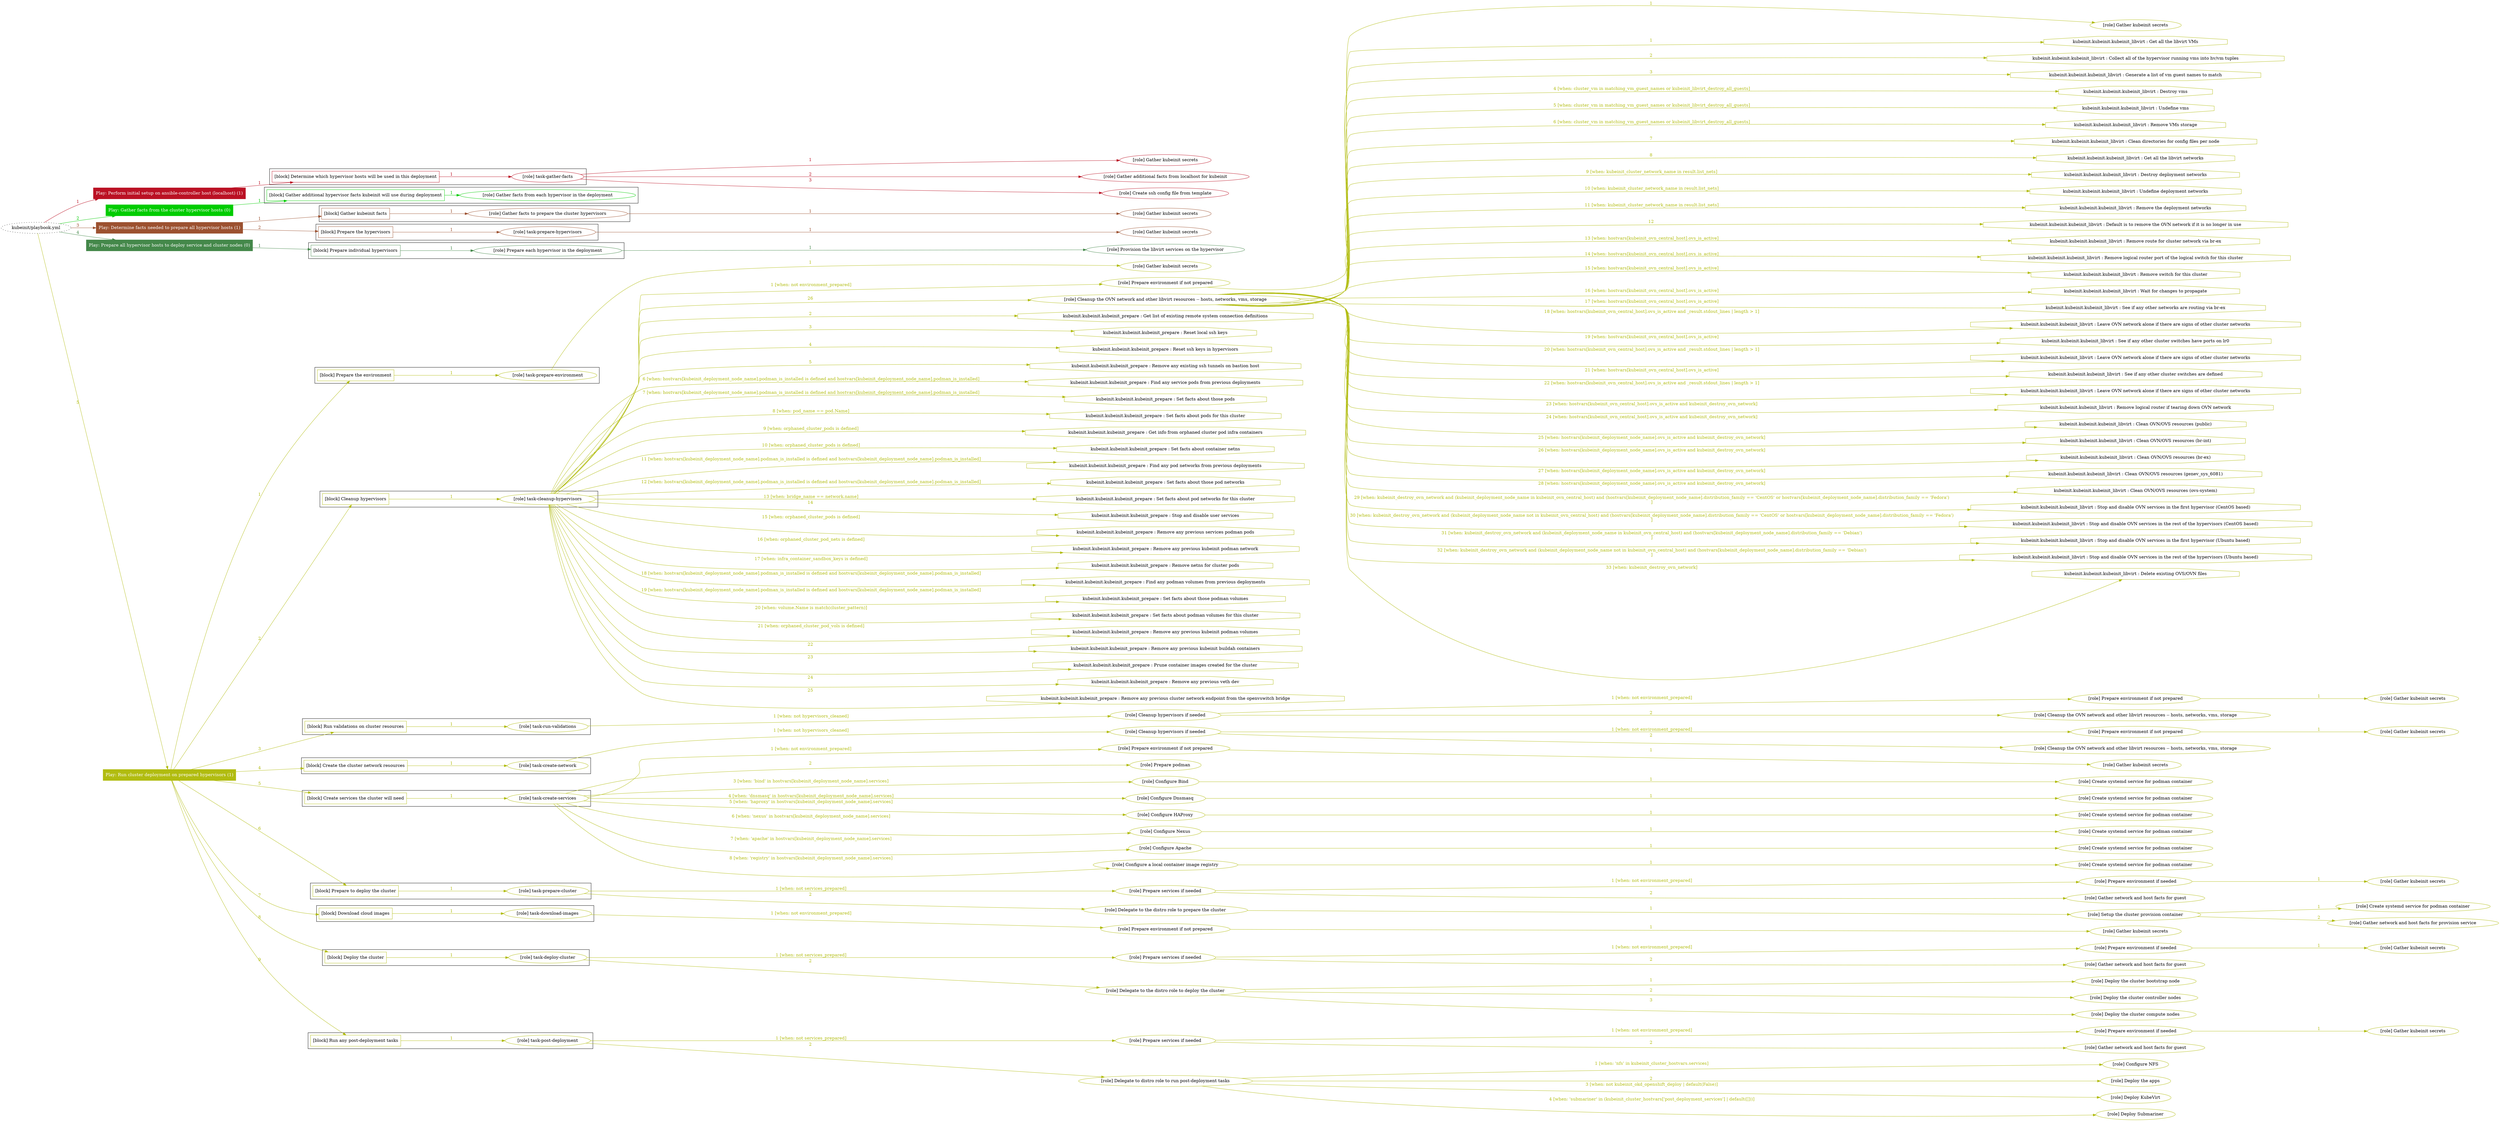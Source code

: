 digraph {
	graph [concentrate=true ordering=in rankdir=LR ratio=fill]
	edge [esep=5 sep=10]
	"kubeinit/playbook.yml" [URL="/home/runner/work/kubeinit/kubeinit/kubeinit/playbook.yml" id=playbook_0b7c5034 style=dotted]
	play_2bcc0842 [label="Play: Perform initial setup on ansible-controller host (localhost) (1)" URL="/home/runner/work/kubeinit/kubeinit/kubeinit/playbook.yml" color="#bb1124" fontcolor="#ffffff" id=play_2bcc0842 shape=box style=filled tooltip=localhost]
	"kubeinit/playbook.yml" -> play_2bcc0842 [label="1 " color="#bb1124" fontcolor="#bb1124" id=edge_47211708 labeltooltip="1 " tooltip="1 "]
	subgraph "Gather kubeinit secrets" {
		role_f949452d [label="[role] Gather kubeinit secrets" URL="/home/runner/.ansible/collections/ansible_collections/kubeinit/kubeinit/roles/kubeinit_prepare/tasks/build_hypervisors_group.yml" color="#bb1124" id=role_f949452d tooltip="Gather kubeinit secrets"]
	}
	subgraph "Gather additional facts from localhost for kubeinit" {
		role_c867d64e [label="[role] Gather additional facts from localhost for kubeinit" URL="/home/runner/.ansible/collections/ansible_collections/kubeinit/kubeinit/roles/kubeinit_prepare/tasks/build_hypervisors_group.yml" color="#bb1124" id=role_c867d64e tooltip="Gather additional facts from localhost for kubeinit"]
	}
	subgraph "Create ssh config file from template" {
		role_98502867 [label="[role] Create ssh config file from template" URL="/home/runner/.ansible/collections/ansible_collections/kubeinit/kubeinit/roles/kubeinit_prepare/tasks/build_hypervisors_group.yml" color="#bb1124" id=role_98502867 tooltip="Create ssh config file from template"]
	}
	subgraph "task-gather-facts" {
		role_1303855b [label="[role] task-gather-facts" URL="/home/runner/work/kubeinit/kubeinit/kubeinit/playbook.yml" color="#bb1124" id=role_1303855b tooltip="task-gather-facts"]
		role_1303855b -> role_f949452d [label="1 " color="#bb1124" fontcolor="#bb1124" id=edge_0025492b labeltooltip="1 " tooltip="1 "]
		role_1303855b -> role_c867d64e [label="2 " color="#bb1124" fontcolor="#bb1124" id=edge_08c4d2a8 labeltooltip="2 " tooltip="2 "]
		role_1303855b -> role_98502867 [label="3 " color="#bb1124" fontcolor="#bb1124" id=edge_57a67cba labeltooltip="3 " tooltip="3 "]
	}
	subgraph "Play: Perform initial setup on ansible-controller host (localhost) (1)" {
		play_2bcc0842 -> block_2a7d442f [label=1 color="#bb1124" fontcolor="#bb1124" id=edge_c281695c labeltooltip=1 tooltip=1]
		subgraph cluster_block_2a7d442f {
			block_2a7d442f [label="[block] Determine which hypervisor hosts will be used in this deployment" URL="/home/runner/work/kubeinit/kubeinit/kubeinit/playbook.yml" color="#bb1124" id=block_2a7d442f labeltooltip="Determine which hypervisor hosts will be used in this deployment" shape=box tooltip="Determine which hypervisor hosts will be used in this deployment"]
			block_2a7d442f -> role_1303855b [label="1 " color="#bb1124" fontcolor="#bb1124" id=edge_162c0eec labeltooltip="1 " tooltip="1 "]
		}
	}
	play_bce2dd69 [label="Play: Gather facts from the cluster hypervisor hosts (0)" URL="/home/runner/work/kubeinit/kubeinit/kubeinit/playbook.yml" color="#00cc00" fontcolor="#ffffff" id=play_bce2dd69 shape=box style=filled tooltip="Play: Gather facts from the cluster hypervisor hosts (0)"]
	"kubeinit/playbook.yml" -> play_bce2dd69 [label="2 " color="#00cc00" fontcolor="#00cc00" id=edge_be5a9e0c labeltooltip="2 " tooltip="2 "]
	subgraph "Gather facts from each hypervisor in the deployment" {
		role_6dabd052 [label="[role] Gather facts from each hypervisor in the deployment" URL="/home/runner/work/kubeinit/kubeinit/kubeinit/playbook.yml" color="#00cc00" id=role_6dabd052 tooltip="Gather facts from each hypervisor in the deployment"]
	}
	subgraph "Play: Gather facts from the cluster hypervisor hosts (0)" {
		play_bce2dd69 -> block_cf74e387 [label=1 color="#00cc00" fontcolor="#00cc00" id=edge_5f68874a labeltooltip=1 tooltip=1]
		subgraph cluster_block_cf74e387 {
			block_cf74e387 [label="[block] Gather additional hypervisor facts kubeinit will use during deployment" URL="/home/runner/work/kubeinit/kubeinit/kubeinit/playbook.yml" color="#00cc00" id=block_cf74e387 labeltooltip="Gather additional hypervisor facts kubeinit will use during deployment" shape=box tooltip="Gather additional hypervisor facts kubeinit will use during deployment"]
			block_cf74e387 -> role_6dabd052 [label="1 " color="#00cc00" fontcolor="#00cc00" id=edge_8c9f7f28 labeltooltip="1 " tooltip="1 "]
		}
	}
	play_edd09c7f [label="Play: Determine facts needed to prepare all hypervisor hosts (1)" URL="/home/runner/work/kubeinit/kubeinit/kubeinit/playbook.yml" color="#9c5130" fontcolor="#ffffff" id=play_edd09c7f shape=box style=filled tooltip=localhost]
	"kubeinit/playbook.yml" -> play_edd09c7f [label="3 " color="#9c5130" fontcolor="#9c5130" id=edge_588ad101 labeltooltip="3 " tooltip="3 "]
	subgraph "Gather kubeinit secrets" {
		role_ba7ed62f [label="[role] Gather kubeinit secrets" URL="/home/runner/.ansible/collections/ansible_collections/kubeinit/kubeinit/roles/kubeinit_prepare/tasks/gather_kubeinit_facts.yml" color="#9c5130" id=role_ba7ed62f tooltip="Gather kubeinit secrets"]
	}
	subgraph "Gather facts to prepare the cluster hypervisors" {
		role_bc55adf4 [label="[role] Gather facts to prepare the cluster hypervisors" URL="/home/runner/work/kubeinit/kubeinit/kubeinit/playbook.yml" color="#9c5130" id=role_bc55adf4 tooltip="Gather facts to prepare the cluster hypervisors"]
		role_bc55adf4 -> role_ba7ed62f [label="1 " color="#9c5130" fontcolor="#9c5130" id=edge_49600b41 labeltooltip="1 " tooltip="1 "]
	}
	subgraph "Gather kubeinit secrets" {
		role_4fccd25b [label="[role] Gather kubeinit secrets" URL="/home/runner/.ansible/collections/ansible_collections/kubeinit/kubeinit/roles/kubeinit_prepare/tasks/gather_kubeinit_facts.yml" color="#9c5130" id=role_4fccd25b tooltip="Gather kubeinit secrets"]
	}
	subgraph "task-prepare-hypervisors" {
		role_45361c95 [label="[role] task-prepare-hypervisors" URL="/home/runner/work/kubeinit/kubeinit/kubeinit/playbook.yml" color="#9c5130" id=role_45361c95 tooltip="task-prepare-hypervisors"]
		role_45361c95 -> role_4fccd25b [label="1 " color="#9c5130" fontcolor="#9c5130" id=edge_2ea30f70 labeltooltip="1 " tooltip="1 "]
	}
	subgraph "Play: Determine facts needed to prepare all hypervisor hosts (1)" {
		play_edd09c7f -> block_1a6f8983 [label=1 color="#9c5130" fontcolor="#9c5130" id=edge_2a623375 labeltooltip=1 tooltip=1]
		subgraph cluster_block_1a6f8983 {
			block_1a6f8983 [label="[block] Gather kubeinit facts" URL="/home/runner/work/kubeinit/kubeinit/kubeinit/playbook.yml" color="#9c5130" id=block_1a6f8983 labeltooltip="Gather kubeinit facts" shape=box tooltip="Gather kubeinit facts"]
			block_1a6f8983 -> role_bc55adf4 [label="1 " color="#9c5130" fontcolor="#9c5130" id=edge_00e3826c labeltooltip="1 " tooltip="1 "]
		}
		play_edd09c7f -> block_771382e2 [label=2 color="#9c5130" fontcolor="#9c5130" id=edge_f0d47e43 labeltooltip=2 tooltip=2]
		subgraph cluster_block_771382e2 {
			block_771382e2 [label="[block] Prepare the hypervisors" URL="/home/runner/work/kubeinit/kubeinit/kubeinit/playbook.yml" color="#9c5130" id=block_771382e2 labeltooltip="Prepare the hypervisors" shape=box tooltip="Prepare the hypervisors"]
			block_771382e2 -> role_45361c95 [label="1 " color="#9c5130" fontcolor="#9c5130" id=edge_f2109206 labeltooltip="1 " tooltip="1 "]
		}
	}
	play_be6db14d [label="Play: Prepare all hypervisor hosts to deploy service and cluster nodes (0)" URL="/home/runner/work/kubeinit/kubeinit/kubeinit/playbook.yml" color="#44884a" fontcolor="#ffffff" id=play_be6db14d shape=box style=filled tooltip="Play: Prepare all hypervisor hosts to deploy service and cluster nodes (0)"]
	"kubeinit/playbook.yml" -> play_be6db14d [label="4 " color="#44884a" fontcolor="#44884a" id=edge_3cd90b87 labeltooltip="4 " tooltip="4 "]
	subgraph "Provision the libvirt services on the hypervisor" {
		role_6add767d [label="[role] Provision the libvirt services on the hypervisor" URL="/home/runner/.ansible/collections/ansible_collections/kubeinit/kubeinit/roles/kubeinit_prepare/tasks/prepare_hypervisor.yml" color="#44884a" id=role_6add767d tooltip="Provision the libvirt services on the hypervisor"]
	}
	subgraph "Prepare each hypervisor in the deployment" {
		role_3ece2762 [label="[role] Prepare each hypervisor in the deployment" URL="/home/runner/work/kubeinit/kubeinit/kubeinit/playbook.yml" color="#44884a" id=role_3ece2762 tooltip="Prepare each hypervisor in the deployment"]
		role_3ece2762 -> role_6add767d [label="1 " color="#44884a" fontcolor="#44884a" id=edge_a96681fa labeltooltip="1 " tooltip="1 "]
	}
	subgraph "Play: Prepare all hypervisor hosts to deploy service and cluster nodes (0)" {
		play_be6db14d -> block_0b584aa8 [label=1 color="#44884a" fontcolor="#44884a" id=edge_17c9ac69 labeltooltip=1 tooltip=1]
		subgraph cluster_block_0b584aa8 {
			block_0b584aa8 [label="[block] Prepare individual hypervisors" URL="/home/runner/work/kubeinit/kubeinit/kubeinit/playbook.yml" color="#44884a" id=block_0b584aa8 labeltooltip="Prepare individual hypervisors" shape=box tooltip="Prepare individual hypervisors"]
			block_0b584aa8 -> role_3ece2762 [label="1 " color="#44884a" fontcolor="#44884a" id=edge_5a167f69 labeltooltip="1 " tooltip="1 "]
		}
	}
	play_e4438c4a [label="Play: Run cluster deployment on prepared hypervisors (1)" URL="/home/runner/work/kubeinit/kubeinit/kubeinit/playbook.yml" color="#b1bc10" fontcolor="#ffffff" id=play_e4438c4a shape=box style=filled tooltip=localhost]
	"kubeinit/playbook.yml" -> play_e4438c4a [label="5 " color="#b1bc10" fontcolor="#b1bc10" id=edge_48d9ccb1 labeltooltip="5 " tooltip="5 "]
	subgraph "Gather kubeinit secrets" {
		role_ad61dbaf [label="[role] Gather kubeinit secrets" URL="/home/runner/.ansible/collections/ansible_collections/kubeinit/kubeinit/roles/kubeinit_prepare/tasks/gather_kubeinit_facts.yml" color="#b1bc10" id=role_ad61dbaf tooltip="Gather kubeinit secrets"]
	}
	subgraph "task-prepare-environment" {
		role_b13d1810 [label="[role] task-prepare-environment" URL="/home/runner/work/kubeinit/kubeinit/kubeinit/playbook.yml" color="#b1bc10" id=role_b13d1810 tooltip="task-prepare-environment"]
		role_b13d1810 -> role_ad61dbaf [label="1 " color="#b1bc10" fontcolor="#b1bc10" id=edge_76124a15 labeltooltip="1 " tooltip="1 "]
	}
	subgraph "Gather kubeinit secrets" {
		role_fffdd60b [label="[role] Gather kubeinit secrets" URL="/home/runner/.ansible/collections/ansible_collections/kubeinit/kubeinit/roles/kubeinit_prepare/tasks/gather_kubeinit_facts.yml" color="#b1bc10" id=role_fffdd60b tooltip="Gather kubeinit secrets"]
	}
	subgraph "Prepare environment if not prepared" {
		role_9cfd2699 [label="[role] Prepare environment if not prepared" URL="/home/runner/.ansible/collections/ansible_collections/kubeinit/kubeinit/roles/kubeinit_prepare/tasks/cleanup_hypervisors.yml" color="#b1bc10" id=role_9cfd2699 tooltip="Prepare environment if not prepared"]
		role_9cfd2699 -> role_fffdd60b [label="1 " color="#b1bc10" fontcolor="#b1bc10" id=edge_16ec9b1f labeltooltip="1 " tooltip="1 "]
	}
	subgraph "Cleanup the OVN network and other libvirt resources -- hosts, networks, vms, storage" {
		role_ad971ceb [label="[role] Cleanup the OVN network and other libvirt resources -- hosts, networks, vms, storage" URL="/home/runner/.ansible/collections/ansible_collections/kubeinit/kubeinit/roles/kubeinit_prepare/tasks/cleanup_hypervisors.yml" color="#b1bc10" id=role_ad971ceb tooltip="Cleanup the OVN network and other libvirt resources -- hosts, networks, vms, storage"]
		task_9e024f30 [label="kubeinit.kubeinit.kubeinit_libvirt : Get all the libvirt VMs" URL="/home/runner/.ansible/collections/ansible_collections/kubeinit/kubeinit/roles/kubeinit_libvirt/tasks/cleanup_libvirt.yml" color="#b1bc10" id=task_9e024f30 shape=octagon tooltip="kubeinit.kubeinit.kubeinit_libvirt : Get all the libvirt VMs"]
		role_ad971ceb -> task_9e024f30 [label="1 " color="#b1bc10" fontcolor="#b1bc10" id=edge_c52a3db5 labeltooltip="1 " tooltip="1 "]
		task_0724cc12 [label="kubeinit.kubeinit.kubeinit_libvirt : Collect all of the hypervisor running vms into hv/vm tuples" URL="/home/runner/.ansible/collections/ansible_collections/kubeinit/kubeinit/roles/kubeinit_libvirt/tasks/cleanup_libvirt.yml" color="#b1bc10" id=task_0724cc12 shape=octagon tooltip="kubeinit.kubeinit.kubeinit_libvirt : Collect all of the hypervisor running vms into hv/vm tuples"]
		role_ad971ceb -> task_0724cc12 [label="2 " color="#b1bc10" fontcolor="#b1bc10" id=edge_5ded20bb labeltooltip="2 " tooltip="2 "]
		task_8ad6d1c3 [label="kubeinit.kubeinit.kubeinit_libvirt : Generate a list of vm guest names to match" URL="/home/runner/.ansible/collections/ansible_collections/kubeinit/kubeinit/roles/kubeinit_libvirt/tasks/cleanup_libvirt.yml" color="#b1bc10" id=task_8ad6d1c3 shape=octagon tooltip="kubeinit.kubeinit.kubeinit_libvirt : Generate a list of vm guest names to match"]
		role_ad971ceb -> task_8ad6d1c3 [label="3 " color="#b1bc10" fontcolor="#b1bc10" id=edge_10235bdb labeltooltip="3 " tooltip="3 "]
		task_f33d0c9a [label="kubeinit.kubeinit.kubeinit_libvirt : Destroy vms" URL="/home/runner/.ansible/collections/ansible_collections/kubeinit/kubeinit/roles/kubeinit_libvirt/tasks/cleanup_libvirt.yml" color="#b1bc10" id=task_f33d0c9a shape=octagon tooltip="kubeinit.kubeinit.kubeinit_libvirt : Destroy vms"]
		role_ad971ceb -> task_f33d0c9a [label="4 [when: cluster_vm in matching_vm_guest_names or kubeinit_libvirt_destroy_all_guests]" color="#b1bc10" fontcolor="#b1bc10" id=edge_09e274ca labeltooltip="4 [when: cluster_vm in matching_vm_guest_names or kubeinit_libvirt_destroy_all_guests]" tooltip="4 [when: cluster_vm in matching_vm_guest_names or kubeinit_libvirt_destroy_all_guests]"]
		task_6c3b92b2 [label="kubeinit.kubeinit.kubeinit_libvirt : Undefine vms" URL="/home/runner/.ansible/collections/ansible_collections/kubeinit/kubeinit/roles/kubeinit_libvirt/tasks/cleanup_libvirt.yml" color="#b1bc10" id=task_6c3b92b2 shape=octagon tooltip="kubeinit.kubeinit.kubeinit_libvirt : Undefine vms"]
		role_ad971ceb -> task_6c3b92b2 [label="5 [when: cluster_vm in matching_vm_guest_names or kubeinit_libvirt_destroy_all_guests]" color="#b1bc10" fontcolor="#b1bc10" id=edge_909617eb labeltooltip="5 [when: cluster_vm in matching_vm_guest_names or kubeinit_libvirt_destroy_all_guests]" tooltip="5 [when: cluster_vm in matching_vm_guest_names or kubeinit_libvirt_destroy_all_guests]"]
		task_0ab3a0df [label="kubeinit.kubeinit.kubeinit_libvirt : Remove VMs storage" URL="/home/runner/.ansible/collections/ansible_collections/kubeinit/kubeinit/roles/kubeinit_libvirt/tasks/cleanup_libvirt.yml" color="#b1bc10" id=task_0ab3a0df shape=octagon tooltip="kubeinit.kubeinit.kubeinit_libvirt : Remove VMs storage"]
		role_ad971ceb -> task_0ab3a0df [label="6 [when: cluster_vm in matching_vm_guest_names or kubeinit_libvirt_destroy_all_guests]" color="#b1bc10" fontcolor="#b1bc10" id=edge_03d36398 labeltooltip="6 [when: cluster_vm in matching_vm_guest_names or kubeinit_libvirt_destroy_all_guests]" tooltip="6 [when: cluster_vm in matching_vm_guest_names or kubeinit_libvirt_destroy_all_guests]"]
		task_3d7307cf [label="kubeinit.kubeinit.kubeinit_libvirt : Clean directories for config files per node" URL="/home/runner/.ansible/collections/ansible_collections/kubeinit/kubeinit/roles/kubeinit_libvirt/tasks/cleanup_libvirt.yml" color="#b1bc10" id=task_3d7307cf shape=octagon tooltip="kubeinit.kubeinit.kubeinit_libvirt : Clean directories for config files per node"]
		role_ad971ceb -> task_3d7307cf [label="7 " color="#b1bc10" fontcolor="#b1bc10" id=edge_f84b5287 labeltooltip="7 " tooltip="7 "]
		task_526bebed [label="kubeinit.kubeinit.kubeinit_libvirt : Get all the libvirt networks" URL="/home/runner/.ansible/collections/ansible_collections/kubeinit/kubeinit/roles/kubeinit_libvirt/tasks/cleanup_libvirt.yml" color="#b1bc10" id=task_526bebed shape=octagon tooltip="kubeinit.kubeinit.kubeinit_libvirt : Get all the libvirt networks"]
		role_ad971ceb -> task_526bebed [label="8 " color="#b1bc10" fontcolor="#b1bc10" id=edge_25370333 labeltooltip="8 " tooltip="8 "]
		task_d159b74a [label="kubeinit.kubeinit.kubeinit_libvirt : Destroy deployment networks" URL="/home/runner/.ansible/collections/ansible_collections/kubeinit/kubeinit/roles/kubeinit_libvirt/tasks/cleanup_libvirt.yml" color="#b1bc10" id=task_d159b74a shape=octagon tooltip="kubeinit.kubeinit.kubeinit_libvirt : Destroy deployment networks"]
		role_ad971ceb -> task_d159b74a [label="9 [when: kubeinit_cluster_network_name in result.list_nets]" color="#b1bc10" fontcolor="#b1bc10" id=edge_03c09256 labeltooltip="9 [when: kubeinit_cluster_network_name in result.list_nets]" tooltip="9 [when: kubeinit_cluster_network_name in result.list_nets]"]
		task_0aa897fa [label="kubeinit.kubeinit.kubeinit_libvirt : Undefine deployment networks" URL="/home/runner/.ansible/collections/ansible_collections/kubeinit/kubeinit/roles/kubeinit_libvirt/tasks/cleanup_libvirt.yml" color="#b1bc10" id=task_0aa897fa shape=octagon tooltip="kubeinit.kubeinit.kubeinit_libvirt : Undefine deployment networks"]
		role_ad971ceb -> task_0aa897fa [label="10 [when: kubeinit_cluster_network_name in result.list_nets]" color="#b1bc10" fontcolor="#b1bc10" id=edge_c3d5af08 labeltooltip="10 [when: kubeinit_cluster_network_name in result.list_nets]" tooltip="10 [when: kubeinit_cluster_network_name in result.list_nets]"]
		task_9111015b [label="kubeinit.kubeinit.kubeinit_libvirt : Remove the deployment networks" URL="/home/runner/.ansible/collections/ansible_collections/kubeinit/kubeinit/roles/kubeinit_libvirt/tasks/cleanup_libvirt.yml" color="#b1bc10" id=task_9111015b shape=octagon tooltip="kubeinit.kubeinit.kubeinit_libvirt : Remove the deployment networks"]
		role_ad971ceb -> task_9111015b [label="11 [when: kubeinit_cluster_network_name in result.list_nets]" color="#b1bc10" fontcolor="#b1bc10" id=edge_251892c6 labeltooltip="11 [when: kubeinit_cluster_network_name in result.list_nets]" tooltip="11 [when: kubeinit_cluster_network_name in result.list_nets]"]
		task_55bb504b [label="kubeinit.kubeinit.kubeinit_libvirt : Default is to remove the OVN network if it is no longer in use" URL="/home/runner/.ansible/collections/ansible_collections/kubeinit/kubeinit/roles/kubeinit_libvirt/tasks/cleanup_libvirt.yml" color="#b1bc10" id=task_55bb504b shape=octagon tooltip="kubeinit.kubeinit.kubeinit_libvirt : Default is to remove the OVN network if it is no longer in use"]
		role_ad971ceb -> task_55bb504b [label="12 " color="#b1bc10" fontcolor="#b1bc10" id=edge_fc4467c3 labeltooltip="12 " tooltip="12 "]
		task_43e0ce90 [label="kubeinit.kubeinit.kubeinit_libvirt : Remove route for cluster network via br-ex" URL="/home/runner/.ansible/collections/ansible_collections/kubeinit/kubeinit/roles/kubeinit_libvirt/tasks/cleanup_libvirt.yml" color="#b1bc10" id=task_43e0ce90 shape=octagon tooltip="kubeinit.kubeinit.kubeinit_libvirt : Remove route for cluster network via br-ex"]
		role_ad971ceb -> task_43e0ce90 [label="13 [when: hostvars[kubeinit_ovn_central_host].ovs_is_active]" color="#b1bc10" fontcolor="#b1bc10" id=edge_7bc193dc labeltooltip="13 [when: hostvars[kubeinit_ovn_central_host].ovs_is_active]" tooltip="13 [when: hostvars[kubeinit_ovn_central_host].ovs_is_active]"]
		task_3e37e5e1 [label="kubeinit.kubeinit.kubeinit_libvirt : Remove logical router port of the logical switch for this cluster" URL="/home/runner/.ansible/collections/ansible_collections/kubeinit/kubeinit/roles/kubeinit_libvirt/tasks/cleanup_libvirt.yml" color="#b1bc10" id=task_3e37e5e1 shape=octagon tooltip="kubeinit.kubeinit.kubeinit_libvirt : Remove logical router port of the logical switch for this cluster"]
		role_ad971ceb -> task_3e37e5e1 [label="14 [when: hostvars[kubeinit_ovn_central_host].ovs_is_active]" color="#b1bc10" fontcolor="#b1bc10" id=edge_56c96da7 labeltooltip="14 [when: hostvars[kubeinit_ovn_central_host].ovs_is_active]" tooltip="14 [when: hostvars[kubeinit_ovn_central_host].ovs_is_active]"]
		task_61b3f382 [label="kubeinit.kubeinit.kubeinit_libvirt : Remove switch for this cluster" URL="/home/runner/.ansible/collections/ansible_collections/kubeinit/kubeinit/roles/kubeinit_libvirt/tasks/cleanup_libvirt.yml" color="#b1bc10" id=task_61b3f382 shape=octagon tooltip="kubeinit.kubeinit.kubeinit_libvirt : Remove switch for this cluster"]
		role_ad971ceb -> task_61b3f382 [label="15 [when: hostvars[kubeinit_ovn_central_host].ovs_is_active]" color="#b1bc10" fontcolor="#b1bc10" id=edge_7f5936a6 labeltooltip="15 [when: hostvars[kubeinit_ovn_central_host].ovs_is_active]" tooltip="15 [when: hostvars[kubeinit_ovn_central_host].ovs_is_active]"]
		task_f2552366 [label="kubeinit.kubeinit.kubeinit_libvirt : Wait for changes to propagate" URL="/home/runner/.ansible/collections/ansible_collections/kubeinit/kubeinit/roles/kubeinit_libvirt/tasks/cleanup_libvirt.yml" color="#b1bc10" id=task_f2552366 shape=octagon tooltip="kubeinit.kubeinit.kubeinit_libvirt : Wait for changes to propagate"]
		role_ad971ceb -> task_f2552366 [label="16 [when: hostvars[kubeinit_ovn_central_host].ovs_is_active]" color="#b1bc10" fontcolor="#b1bc10" id=edge_d9c4954d labeltooltip="16 [when: hostvars[kubeinit_ovn_central_host].ovs_is_active]" tooltip="16 [when: hostvars[kubeinit_ovn_central_host].ovs_is_active]"]
		task_48f2a784 [label="kubeinit.kubeinit.kubeinit_libvirt : See if any other networks are routing via br-ex" URL="/home/runner/.ansible/collections/ansible_collections/kubeinit/kubeinit/roles/kubeinit_libvirt/tasks/cleanup_libvirt.yml" color="#b1bc10" id=task_48f2a784 shape=octagon tooltip="kubeinit.kubeinit.kubeinit_libvirt : See if any other networks are routing via br-ex"]
		role_ad971ceb -> task_48f2a784 [label="17 [when: hostvars[kubeinit_ovn_central_host].ovs_is_active]" color="#b1bc10" fontcolor="#b1bc10" id=edge_fb51dff6 labeltooltip="17 [when: hostvars[kubeinit_ovn_central_host].ovs_is_active]" tooltip="17 [when: hostvars[kubeinit_ovn_central_host].ovs_is_active]"]
		task_9b090506 [label="kubeinit.kubeinit.kubeinit_libvirt : Leave OVN network alone if there are signs of other cluster networks" URL="/home/runner/.ansible/collections/ansible_collections/kubeinit/kubeinit/roles/kubeinit_libvirt/tasks/cleanup_libvirt.yml" color="#b1bc10" id=task_9b090506 shape=octagon tooltip="kubeinit.kubeinit.kubeinit_libvirt : Leave OVN network alone if there are signs of other cluster networks"]
		role_ad971ceb -> task_9b090506 [label="18 [when: hostvars[kubeinit_ovn_central_host].ovs_is_active and _result.stdout_lines | length > 1]" color="#b1bc10" fontcolor="#b1bc10" id=edge_b89b76e9 labeltooltip="18 [when: hostvars[kubeinit_ovn_central_host].ovs_is_active and _result.stdout_lines | length > 1]" tooltip="18 [when: hostvars[kubeinit_ovn_central_host].ovs_is_active and _result.stdout_lines | length > 1]"]
		task_ac27addb [label="kubeinit.kubeinit.kubeinit_libvirt : See if any other cluster switches have ports on lr0" URL="/home/runner/.ansible/collections/ansible_collections/kubeinit/kubeinit/roles/kubeinit_libvirt/tasks/cleanup_libvirt.yml" color="#b1bc10" id=task_ac27addb shape=octagon tooltip="kubeinit.kubeinit.kubeinit_libvirt : See if any other cluster switches have ports on lr0"]
		role_ad971ceb -> task_ac27addb [label="19 [when: hostvars[kubeinit_ovn_central_host].ovs_is_active]" color="#b1bc10" fontcolor="#b1bc10" id=edge_65140c5c labeltooltip="19 [when: hostvars[kubeinit_ovn_central_host].ovs_is_active]" tooltip="19 [when: hostvars[kubeinit_ovn_central_host].ovs_is_active]"]
		task_a19cd404 [label="kubeinit.kubeinit.kubeinit_libvirt : Leave OVN network alone if there are signs of other cluster networks" URL="/home/runner/.ansible/collections/ansible_collections/kubeinit/kubeinit/roles/kubeinit_libvirt/tasks/cleanup_libvirt.yml" color="#b1bc10" id=task_a19cd404 shape=octagon tooltip="kubeinit.kubeinit.kubeinit_libvirt : Leave OVN network alone if there are signs of other cluster networks"]
		role_ad971ceb -> task_a19cd404 [label="20 [when: hostvars[kubeinit_ovn_central_host].ovs_is_active and _result.stdout_lines | length > 1]" color="#b1bc10" fontcolor="#b1bc10" id=edge_50ac7adf labeltooltip="20 [when: hostvars[kubeinit_ovn_central_host].ovs_is_active and _result.stdout_lines | length > 1]" tooltip="20 [when: hostvars[kubeinit_ovn_central_host].ovs_is_active and _result.stdout_lines | length > 1]"]
		task_e4192ab2 [label="kubeinit.kubeinit.kubeinit_libvirt : See if any other cluster switches are defined" URL="/home/runner/.ansible/collections/ansible_collections/kubeinit/kubeinit/roles/kubeinit_libvirt/tasks/cleanup_libvirt.yml" color="#b1bc10" id=task_e4192ab2 shape=octagon tooltip="kubeinit.kubeinit.kubeinit_libvirt : See if any other cluster switches are defined"]
		role_ad971ceb -> task_e4192ab2 [label="21 [when: hostvars[kubeinit_ovn_central_host].ovs_is_active]" color="#b1bc10" fontcolor="#b1bc10" id=edge_48099d46 labeltooltip="21 [when: hostvars[kubeinit_ovn_central_host].ovs_is_active]" tooltip="21 [when: hostvars[kubeinit_ovn_central_host].ovs_is_active]"]
		task_d545c842 [label="kubeinit.kubeinit.kubeinit_libvirt : Leave OVN network alone if there are signs of other cluster networks" URL="/home/runner/.ansible/collections/ansible_collections/kubeinit/kubeinit/roles/kubeinit_libvirt/tasks/cleanup_libvirt.yml" color="#b1bc10" id=task_d545c842 shape=octagon tooltip="kubeinit.kubeinit.kubeinit_libvirt : Leave OVN network alone if there are signs of other cluster networks"]
		role_ad971ceb -> task_d545c842 [label="22 [when: hostvars[kubeinit_ovn_central_host].ovs_is_active and _result.stdout_lines | length > 1]" color="#b1bc10" fontcolor="#b1bc10" id=edge_e1c1a7b2 labeltooltip="22 [when: hostvars[kubeinit_ovn_central_host].ovs_is_active and _result.stdout_lines | length > 1]" tooltip="22 [when: hostvars[kubeinit_ovn_central_host].ovs_is_active and _result.stdout_lines | length > 1]"]
		task_2a630714 [label="kubeinit.kubeinit.kubeinit_libvirt : Remove logical router if tearing down OVN network" URL="/home/runner/.ansible/collections/ansible_collections/kubeinit/kubeinit/roles/kubeinit_libvirt/tasks/cleanup_libvirt.yml" color="#b1bc10" id=task_2a630714 shape=octagon tooltip="kubeinit.kubeinit.kubeinit_libvirt : Remove logical router if tearing down OVN network"]
		role_ad971ceb -> task_2a630714 [label="23 [when: hostvars[kubeinit_ovn_central_host].ovs_is_active and kubeinit_destroy_ovn_network]" color="#b1bc10" fontcolor="#b1bc10" id=edge_f299cc23 labeltooltip="23 [when: hostvars[kubeinit_ovn_central_host].ovs_is_active and kubeinit_destroy_ovn_network]" tooltip="23 [when: hostvars[kubeinit_ovn_central_host].ovs_is_active and kubeinit_destroy_ovn_network]"]
		task_d3ce285e [label="kubeinit.kubeinit.kubeinit_libvirt : Clean OVN/OVS resources (public)" URL="/home/runner/.ansible/collections/ansible_collections/kubeinit/kubeinit/roles/kubeinit_libvirt/tasks/cleanup_libvirt.yml" color="#b1bc10" id=task_d3ce285e shape=octagon tooltip="kubeinit.kubeinit.kubeinit_libvirt : Clean OVN/OVS resources (public)"]
		role_ad971ceb -> task_d3ce285e [label="24 [when: hostvars[kubeinit_ovn_central_host].ovs_is_active and kubeinit_destroy_ovn_network]" color="#b1bc10" fontcolor="#b1bc10" id=edge_451d9441 labeltooltip="24 [when: hostvars[kubeinit_ovn_central_host].ovs_is_active and kubeinit_destroy_ovn_network]" tooltip="24 [when: hostvars[kubeinit_ovn_central_host].ovs_is_active and kubeinit_destroy_ovn_network]"]
		task_769619a5 [label="kubeinit.kubeinit.kubeinit_libvirt : Clean OVN/OVS resources (br-int)" URL="/home/runner/.ansible/collections/ansible_collections/kubeinit/kubeinit/roles/kubeinit_libvirt/tasks/cleanup_libvirt.yml" color="#b1bc10" id=task_769619a5 shape=octagon tooltip="kubeinit.kubeinit.kubeinit_libvirt : Clean OVN/OVS resources (br-int)"]
		role_ad971ceb -> task_769619a5 [label="25 [when: hostvars[kubeinit_deployment_node_name].ovs_is_active and kubeinit_destroy_ovn_network]" color="#b1bc10" fontcolor="#b1bc10" id=edge_28753c2a labeltooltip="25 [when: hostvars[kubeinit_deployment_node_name].ovs_is_active and kubeinit_destroy_ovn_network]" tooltip="25 [when: hostvars[kubeinit_deployment_node_name].ovs_is_active and kubeinit_destroy_ovn_network]"]
		task_03984590 [label="kubeinit.kubeinit.kubeinit_libvirt : Clean OVN/OVS resources (br-ex)" URL="/home/runner/.ansible/collections/ansible_collections/kubeinit/kubeinit/roles/kubeinit_libvirt/tasks/cleanup_libvirt.yml" color="#b1bc10" id=task_03984590 shape=octagon tooltip="kubeinit.kubeinit.kubeinit_libvirt : Clean OVN/OVS resources (br-ex)"]
		role_ad971ceb -> task_03984590 [label="26 [when: hostvars[kubeinit_deployment_node_name].ovs_is_active and kubeinit_destroy_ovn_network]" color="#b1bc10" fontcolor="#b1bc10" id=edge_b0fd2daf labeltooltip="26 [when: hostvars[kubeinit_deployment_node_name].ovs_is_active and kubeinit_destroy_ovn_network]" tooltip="26 [when: hostvars[kubeinit_deployment_node_name].ovs_is_active and kubeinit_destroy_ovn_network]"]
		task_6c582b29 [label="kubeinit.kubeinit.kubeinit_libvirt : Clean OVN/OVS resources (genev_sys_6081)" URL="/home/runner/.ansible/collections/ansible_collections/kubeinit/kubeinit/roles/kubeinit_libvirt/tasks/cleanup_libvirt.yml" color="#b1bc10" id=task_6c582b29 shape=octagon tooltip="kubeinit.kubeinit.kubeinit_libvirt : Clean OVN/OVS resources (genev_sys_6081)"]
		role_ad971ceb -> task_6c582b29 [label="27 [when: hostvars[kubeinit_deployment_node_name].ovs_is_active and kubeinit_destroy_ovn_network]" color="#b1bc10" fontcolor="#b1bc10" id=edge_b2d570da labeltooltip="27 [when: hostvars[kubeinit_deployment_node_name].ovs_is_active and kubeinit_destroy_ovn_network]" tooltip="27 [when: hostvars[kubeinit_deployment_node_name].ovs_is_active and kubeinit_destroy_ovn_network]"]
		task_feb7d12b [label="kubeinit.kubeinit.kubeinit_libvirt : Clean OVN/OVS resources (ovs-system)" URL="/home/runner/.ansible/collections/ansible_collections/kubeinit/kubeinit/roles/kubeinit_libvirt/tasks/cleanup_libvirt.yml" color="#b1bc10" id=task_feb7d12b shape=octagon tooltip="kubeinit.kubeinit.kubeinit_libvirt : Clean OVN/OVS resources (ovs-system)"]
		role_ad971ceb -> task_feb7d12b [label="28 [when: hostvars[kubeinit_deployment_node_name].ovs_is_active and kubeinit_destroy_ovn_network]" color="#b1bc10" fontcolor="#b1bc10" id=edge_1e61fd14 labeltooltip="28 [when: hostvars[kubeinit_deployment_node_name].ovs_is_active and kubeinit_destroy_ovn_network]" tooltip="28 [when: hostvars[kubeinit_deployment_node_name].ovs_is_active and kubeinit_destroy_ovn_network]"]
		task_d8e76778 [label="kubeinit.kubeinit.kubeinit_libvirt : Stop and disable OVN services in the first hypervisor (CentOS based)" URL="/home/runner/.ansible/collections/ansible_collections/kubeinit/kubeinit/roles/kubeinit_libvirt/tasks/cleanup_libvirt.yml" color="#b1bc10" id=task_d8e76778 shape=octagon tooltip="kubeinit.kubeinit.kubeinit_libvirt : Stop and disable OVN services in the first hypervisor (CentOS based)"]
		role_ad971ceb -> task_d8e76778 [label="29 [when: kubeinit_destroy_ovn_network and (kubeinit_deployment_node_name in kubeinit_ovn_central_host) and (hostvars[kubeinit_deployment_node_name].distribution_family == 'CentOS' or hostvars[kubeinit_deployment_node_name].distribution_family == 'Fedora')
]" color="#b1bc10" fontcolor="#b1bc10" id=edge_95298495 labeltooltip="29 [when: kubeinit_destroy_ovn_network and (kubeinit_deployment_node_name in kubeinit_ovn_central_host) and (hostvars[kubeinit_deployment_node_name].distribution_family == 'CentOS' or hostvars[kubeinit_deployment_node_name].distribution_family == 'Fedora')
]" tooltip="29 [when: kubeinit_destroy_ovn_network and (kubeinit_deployment_node_name in kubeinit_ovn_central_host) and (hostvars[kubeinit_deployment_node_name].distribution_family == 'CentOS' or hostvars[kubeinit_deployment_node_name].distribution_family == 'Fedora')
]"]
		task_620d22be [label="kubeinit.kubeinit.kubeinit_libvirt : Stop and disable OVN services in the rest of the hypervisors (CentOS based)" URL="/home/runner/.ansible/collections/ansible_collections/kubeinit/kubeinit/roles/kubeinit_libvirt/tasks/cleanup_libvirt.yml" color="#b1bc10" id=task_620d22be shape=octagon tooltip="kubeinit.kubeinit.kubeinit_libvirt : Stop and disable OVN services in the rest of the hypervisors (CentOS based)"]
		role_ad971ceb -> task_620d22be [label="30 [when: kubeinit_destroy_ovn_network and (kubeinit_deployment_node_name not in kubeinit_ovn_central_host) and (hostvars[kubeinit_deployment_node_name].distribution_family == 'CentOS' or hostvars[kubeinit_deployment_node_name].distribution_family == 'Fedora')
]" color="#b1bc10" fontcolor="#b1bc10" id=edge_106955db labeltooltip="30 [when: kubeinit_destroy_ovn_network and (kubeinit_deployment_node_name not in kubeinit_ovn_central_host) and (hostvars[kubeinit_deployment_node_name].distribution_family == 'CentOS' or hostvars[kubeinit_deployment_node_name].distribution_family == 'Fedora')
]" tooltip="30 [when: kubeinit_destroy_ovn_network and (kubeinit_deployment_node_name not in kubeinit_ovn_central_host) and (hostvars[kubeinit_deployment_node_name].distribution_family == 'CentOS' or hostvars[kubeinit_deployment_node_name].distribution_family == 'Fedora')
]"]
		task_019c936d [label="kubeinit.kubeinit.kubeinit_libvirt : Stop and disable OVN services in the first hypervisor (Ubuntu based)" URL="/home/runner/.ansible/collections/ansible_collections/kubeinit/kubeinit/roles/kubeinit_libvirt/tasks/cleanup_libvirt.yml" color="#b1bc10" id=task_019c936d shape=octagon tooltip="kubeinit.kubeinit.kubeinit_libvirt : Stop and disable OVN services in the first hypervisor (Ubuntu based)"]
		role_ad971ceb -> task_019c936d [label="31 [when: kubeinit_destroy_ovn_network and (kubeinit_deployment_node_name in kubeinit_ovn_central_host) and (hostvars[kubeinit_deployment_node_name].distribution_family == 'Debian')
]" color="#b1bc10" fontcolor="#b1bc10" id=edge_be102888 labeltooltip="31 [when: kubeinit_destroy_ovn_network and (kubeinit_deployment_node_name in kubeinit_ovn_central_host) and (hostvars[kubeinit_deployment_node_name].distribution_family == 'Debian')
]" tooltip="31 [when: kubeinit_destroy_ovn_network and (kubeinit_deployment_node_name in kubeinit_ovn_central_host) and (hostvars[kubeinit_deployment_node_name].distribution_family == 'Debian')
]"]
		task_e08c7e3d [label="kubeinit.kubeinit.kubeinit_libvirt : Stop and disable OVN services in the rest of the hypervisors (Ubuntu based)" URL="/home/runner/.ansible/collections/ansible_collections/kubeinit/kubeinit/roles/kubeinit_libvirt/tasks/cleanup_libvirt.yml" color="#b1bc10" id=task_e08c7e3d shape=octagon tooltip="kubeinit.kubeinit.kubeinit_libvirt : Stop and disable OVN services in the rest of the hypervisors (Ubuntu based)"]
		role_ad971ceb -> task_e08c7e3d [label="32 [when: kubeinit_destroy_ovn_network and (kubeinit_deployment_node_name not in kubeinit_ovn_central_host) and (hostvars[kubeinit_deployment_node_name].distribution_family == 'Debian')
]" color="#b1bc10" fontcolor="#b1bc10" id=edge_df1c2303 labeltooltip="32 [when: kubeinit_destroy_ovn_network and (kubeinit_deployment_node_name not in kubeinit_ovn_central_host) and (hostvars[kubeinit_deployment_node_name].distribution_family == 'Debian')
]" tooltip="32 [when: kubeinit_destroy_ovn_network and (kubeinit_deployment_node_name not in kubeinit_ovn_central_host) and (hostvars[kubeinit_deployment_node_name].distribution_family == 'Debian')
]"]
		task_aabe99d3 [label="kubeinit.kubeinit.kubeinit_libvirt : Delete existing OVS/OVN files" URL="/home/runner/.ansible/collections/ansible_collections/kubeinit/kubeinit/roles/kubeinit_libvirt/tasks/cleanup_libvirt.yml" color="#b1bc10" id=task_aabe99d3 shape=octagon tooltip="kubeinit.kubeinit.kubeinit_libvirt : Delete existing OVS/OVN files"]
		role_ad971ceb -> task_aabe99d3 [label="33 [when: kubeinit_destroy_ovn_network]" color="#b1bc10" fontcolor="#b1bc10" id=edge_3e91ab9f labeltooltip="33 [when: kubeinit_destroy_ovn_network]" tooltip="33 [when: kubeinit_destroy_ovn_network]"]
	}
	subgraph "task-cleanup-hypervisors" {
		role_95565c52 [label="[role] task-cleanup-hypervisors" URL="/home/runner/work/kubeinit/kubeinit/kubeinit/playbook.yml" color="#b1bc10" id=role_95565c52 tooltip="task-cleanup-hypervisors"]
		role_95565c52 -> role_9cfd2699 [label="1 [when: not environment_prepared]" color="#b1bc10" fontcolor="#b1bc10" id=edge_ccc75ec6 labeltooltip="1 [when: not environment_prepared]" tooltip="1 [when: not environment_prepared]"]
		task_2acd17db [label="kubeinit.kubeinit.kubeinit_prepare : Get list of existing remote system connection definitions" URL="/home/runner/.ansible/collections/ansible_collections/kubeinit/kubeinit/roles/kubeinit_prepare/tasks/cleanup_hypervisors.yml" color="#b1bc10" id=task_2acd17db shape=octagon tooltip="kubeinit.kubeinit.kubeinit_prepare : Get list of existing remote system connection definitions"]
		role_95565c52 -> task_2acd17db [label="2 " color="#b1bc10" fontcolor="#b1bc10" id=edge_3b6e7b09 labeltooltip="2 " tooltip="2 "]
		task_ffde7f91 [label="kubeinit.kubeinit.kubeinit_prepare : Reset local ssh keys" URL="/home/runner/.ansible/collections/ansible_collections/kubeinit/kubeinit/roles/kubeinit_prepare/tasks/cleanup_hypervisors.yml" color="#b1bc10" id=task_ffde7f91 shape=octagon tooltip="kubeinit.kubeinit.kubeinit_prepare : Reset local ssh keys"]
		role_95565c52 -> task_ffde7f91 [label="3 " color="#b1bc10" fontcolor="#b1bc10" id=edge_3309ac85 labeltooltip="3 " tooltip="3 "]
		task_61fe6670 [label="kubeinit.kubeinit.kubeinit_prepare : Reset ssh keys in hypervisors" URL="/home/runner/.ansible/collections/ansible_collections/kubeinit/kubeinit/roles/kubeinit_prepare/tasks/cleanup_hypervisors.yml" color="#b1bc10" id=task_61fe6670 shape=octagon tooltip="kubeinit.kubeinit.kubeinit_prepare : Reset ssh keys in hypervisors"]
		role_95565c52 -> task_61fe6670 [label="4 " color="#b1bc10" fontcolor="#b1bc10" id=edge_4e0b8b9a labeltooltip="4 " tooltip="4 "]
		task_f88417c6 [label="kubeinit.kubeinit.kubeinit_prepare : Remove any existing ssh tunnels on bastion host" URL="/home/runner/.ansible/collections/ansible_collections/kubeinit/kubeinit/roles/kubeinit_prepare/tasks/cleanup_hypervisors.yml" color="#b1bc10" id=task_f88417c6 shape=octagon tooltip="kubeinit.kubeinit.kubeinit_prepare : Remove any existing ssh tunnels on bastion host"]
		role_95565c52 -> task_f88417c6 [label="5 " color="#b1bc10" fontcolor="#b1bc10" id=edge_2763bfbd labeltooltip="5 " tooltip="5 "]
		task_c429409e [label="kubeinit.kubeinit.kubeinit_prepare : Find any service pods from previous deployments" URL="/home/runner/.ansible/collections/ansible_collections/kubeinit/kubeinit/roles/kubeinit_prepare/tasks/cleanup_hypervisors.yml" color="#b1bc10" id=task_c429409e shape=octagon tooltip="kubeinit.kubeinit.kubeinit_prepare : Find any service pods from previous deployments"]
		role_95565c52 -> task_c429409e [label="6 [when: hostvars[kubeinit_deployment_node_name].podman_is_installed is defined and hostvars[kubeinit_deployment_node_name].podman_is_installed]" color="#b1bc10" fontcolor="#b1bc10" id=edge_40c83d49 labeltooltip="6 [when: hostvars[kubeinit_deployment_node_name].podman_is_installed is defined and hostvars[kubeinit_deployment_node_name].podman_is_installed]" tooltip="6 [when: hostvars[kubeinit_deployment_node_name].podman_is_installed is defined and hostvars[kubeinit_deployment_node_name].podman_is_installed]"]
		task_a9b8630a [label="kubeinit.kubeinit.kubeinit_prepare : Set facts about those pods" URL="/home/runner/.ansible/collections/ansible_collections/kubeinit/kubeinit/roles/kubeinit_prepare/tasks/cleanup_hypervisors.yml" color="#b1bc10" id=task_a9b8630a shape=octagon tooltip="kubeinit.kubeinit.kubeinit_prepare : Set facts about those pods"]
		role_95565c52 -> task_a9b8630a [label="7 [when: hostvars[kubeinit_deployment_node_name].podman_is_installed is defined and hostvars[kubeinit_deployment_node_name].podman_is_installed]" color="#b1bc10" fontcolor="#b1bc10" id=edge_5fd4c1d4 labeltooltip="7 [when: hostvars[kubeinit_deployment_node_name].podman_is_installed is defined and hostvars[kubeinit_deployment_node_name].podman_is_installed]" tooltip="7 [when: hostvars[kubeinit_deployment_node_name].podman_is_installed is defined and hostvars[kubeinit_deployment_node_name].podman_is_installed]"]
		task_b465feb4 [label="kubeinit.kubeinit.kubeinit_prepare : Set facts about pods for this cluster" URL="/home/runner/.ansible/collections/ansible_collections/kubeinit/kubeinit/roles/kubeinit_prepare/tasks/cleanup_hypervisors.yml" color="#b1bc10" id=task_b465feb4 shape=octagon tooltip="kubeinit.kubeinit.kubeinit_prepare : Set facts about pods for this cluster"]
		role_95565c52 -> task_b465feb4 [label="8 [when: pod_name == pod.Name]" color="#b1bc10" fontcolor="#b1bc10" id=edge_0dab0152 labeltooltip="8 [when: pod_name == pod.Name]" tooltip="8 [when: pod_name == pod.Name]"]
		task_20c9d19d [label="kubeinit.kubeinit.kubeinit_prepare : Get info from orphaned cluster pod infra containers" URL="/home/runner/.ansible/collections/ansible_collections/kubeinit/kubeinit/roles/kubeinit_prepare/tasks/cleanup_hypervisors.yml" color="#b1bc10" id=task_20c9d19d shape=octagon tooltip="kubeinit.kubeinit.kubeinit_prepare : Get info from orphaned cluster pod infra containers"]
		role_95565c52 -> task_20c9d19d [label="9 [when: orphaned_cluster_pods is defined]" color="#b1bc10" fontcolor="#b1bc10" id=edge_69c294a0 labeltooltip="9 [when: orphaned_cluster_pods is defined]" tooltip="9 [when: orphaned_cluster_pods is defined]"]
		task_827b134b [label="kubeinit.kubeinit.kubeinit_prepare : Set facts about container netns" URL="/home/runner/.ansible/collections/ansible_collections/kubeinit/kubeinit/roles/kubeinit_prepare/tasks/cleanup_hypervisors.yml" color="#b1bc10" id=task_827b134b shape=octagon tooltip="kubeinit.kubeinit.kubeinit_prepare : Set facts about container netns"]
		role_95565c52 -> task_827b134b [label="10 [when: orphaned_cluster_pods is defined]" color="#b1bc10" fontcolor="#b1bc10" id=edge_cdf0bdc4 labeltooltip="10 [when: orphaned_cluster_pods is defined]" tooltip="10 [when: orphaned_cluster_pods is defined]"]
		task_06837be3 [label="kubeinit.kubeinit.kubeinit_prepare : Find any pod networks from previous deployments" URL="/home/runner/.ansible/collections/ansible_collections/kubeinit/kubeinit/roles/kubeinit_prepare/tasks/cleanup_hypervisors.yml" color="#b1bc10" id=task_06837be3 shape=octagon tooltip="kubeinit.kubeinit.kubeinit_prepare : Find any pod networks from previous deployments"]
		role_95565c52 -> task_06837be3 [label="11 [when: hostvars[kubeinit_deployment_node_name].podman_is_installed is defined and hostvars[kubeinit_deployment_node_name].podman_is_installed]" color="#b1bc10" fontcolor="#b1bc10" id=edge_9806531f labeltooltip="11 [when: hostvars[kubeinit_deployment_node_name].podman_is_installed is defined and hostvars[kubeinit_deployment_node_name].podman_is_installed]" tooltip="11 [when: hostvars[kubeinit_deployment_node_name].podman_is_installed is defined and hostvars[kubeinit_deployment_node_name].podman_is_installed]"]
		task_a61b7111 [label="kubeinit.kubeinit.kubeinit_prepare : Set facts about those pod networks" URL="/home/runner/.ansible/collections/ansible_collections/kubeinit/kubeinit/roles/kubeinit_prepare/tasks/cleanup_hypervisors.yml" color="#b1bc10" id=task_a61b7111 shape=octagon tooltip="kubeinit.kubeinit.kubeinit_prepare : Set facts about those pod networks"]
		role_95565c52 -> task_a61b7111 [label="12 [when: hostvars[kubeinit_deployment_node_name].podman_is_installed is defined and hostvars[kubeinit_deployment_node_name].podman_is_installed]" color="#b1bc10" fontcolor="#b1bc10" id=edge_b7eb405b labeltooltip="12 [when: hostvars[kubeinit_deployment_node_name].podman_is_installed is defined and hostvars[kubeinit_deployment_node_name].podman_is_installed]" tooltip="12 [when: hostvars[kubeinit_deployment_node_name].podman_is_installed is defined and hostvars[kubeinit_deployment_node_name].podman_is_installed]"]
		task_8880888c [label="kubeinit.kubeinit.kubeinit_prepare : Set facts about pod networks for this cluster" URL="/home/runner/.ansible/collections/ansible_collections/kubeinit/kubeinit/roles/kubeinit_prepare/tasks/cleanup_hypervisors.yml" color="#b1bc10" id=task_8880888c shape=octagon tooltip="kubeinit.kubeinit.kubeinit_prepare : Set facts about pod networks for this cluster"]
		role_95565c52 -> task_8880888c [label="13 [when: bridge_name == network.name]" color="#b1bc10" fontcolor="#b1bc10" id=edge_61e9c645 labeltooltip="13 [when: bridge_name == network.name]" tooltip="13 [when: bridge_name == network.name]"]
		task_65e69918 [label="kubeinit.kubeinit.kubeinit_prepare : Stop and disable user services" URL="/home/runner/.ansible/collections/ansible_collections/kubeinit/kubeinit/roles/kubeinit_prepare/tasks/cleanup_hypervisors.yml" color="#b1bc10" id=task_65e69918 shape=octagon tooltip="kubeinit.kubeinit.kubeinit_prepare : Stop and disable user services"]
		role_95565c52 -> task_65e69918 [label="14 " color="#b1bc10" fontcolor="#b1bc10" id=edge_33d031d2 labeltooltip="14 " tooltip="14 "]
		task_bb7607fe [label="kubeinit.kubeinit.kubeinit_prepare : Remove any previous services podman pods" URL="/home/runner/.ansible/collections/ansible_collections/kubeinit/kubeinit/roles/kubeinit_prepare/tasks/cleanup_hypervisors.yml" color="#b1bc10" id=task_bb7607fe shape=octagon tooltip="kubeinit.kubeinit.kubeinit_prepare : Remove any previous services podman pods"]
		role_95565c52 -> task_bb7607fe [label="15 [when: orphaned_cluster_pods is defined]" color="#b1bc10" fontcolor="#b1bc10" id=edge_5b3fcaac labeltooltip="15 [when: orphaned_cluster_pods is defined]" tooltip="15 [when: orphaned_cluster_pods is defined]"]
		task_c52f2de1 [label="kubeinit.kubeinit.kubeinit_prepare : Remove any previous kubeinit podman network" URL="/home/runner/.ansible/collections/ansible_collections/kubeinit/kubeinit/roles/kubeinit_prepare/tasks/cleanup_hypervisors.yml" color="#b1bc10" id=task_c52f2de1 shape=octagon tooltip="kubeinit.kubeinit.kubeinit_prepare : Remove any previous kubeinit podman network"]
		role_95565c52 -> task_c52f2de1 [label="16 [when: orphaned_cluster_pod_nets is defined]" color="#b1bc10" fontcolor="#b1bc10" id=edge_82f6a9a4 labeltooltip="16 [when: orphaned_cluster_pod_nets is defined]" tooltip="16 [when: orphaned_cluster_pod_nets is defined]"]
		task_99dee027 [label="kubeinit.kubeinit.kubeinit_prepare : Remove netns for cluster pods" URL="/home/runner/.ansible/collections/ansible_collections/kubeinit/kubeinit/roles/kubeinit_prepare/tasks/cleanup_hypervisors.yml" color="#b1bc10" id=task_99dee027 shape=octagon tooltip="kubeinit.kubeinit.kubeinit_prepare : Remove netns for cluster pods"]
		role_95565c52 -> task_99dee027 [label="17 [when: infra_container_sandbox_keys is defined]" color="#b1bc10" fontcolor="#b1bc10" id=edge_81a86eef labeltooltip="17 [when: infra_container_sandbox_keys is defined]" tooltip="17 [when: infra_container_sandbox_keys is defined]"]
		task_6556a09d [label="kubeinit.kubeinit.kubeinit_prepare : Find any podman volumes from previous deployments" URL="/home/runner/.ansible/collections/ansible_collections/kubeinit/kubeinit/roles/kubeinit_prepare/tasks/cleanup_hypervisors.yml" color="#b1bc10" id=task_6556a09d shape=octagon tooltip="kubeinit.kubeinit.kubeinit_prepare : Find any podman volumes from previous deployments"]
		role_95565c52 -> task_6556a09d [label="18 [when: hostvars[kubeinit_deployment_node_name].podman_is_installed is defined and hostvars[kubeinit_deployment_node_name].podman_is_installed]" color="#b1bc10" fontcolor="#b1bc10" id=edge_ff020f8b labeltooltip="18 [when: hostvars[kubeinit_deployment_node_name].podman_is_installed is defined and hostvars[kubeinit_deployment_node_name].podman_is_installed]" tooltip="18 [when: hostvars[kubeinit_deployment_node_name].podman_is_installed is defined and hostvars[kubeinit_deployment_node_name].podman_is_installed]"]
		task_8fbbaf18 [label="kubeinit.kubeinit.kubeinit_prepare : Set facts about those podman volumes" URL="/home/runner/.ansible/collections/ansible_collections/kubeinit/kubeinit/roles/kubeinit_prepare/tasks/cleanup_hypervisors.yml" color="#b1bc10" id=task_8fbbaf18 shape=octagon tooltip="kubeinit.kubeinit.kubeinit_prepare : Set facts about those podman volumes"]
		role_95565c52 -> task_8fbbaf18 [label="19 [when: hostvars[kubeinit_deployment_node_name].podman_is_installed is defined and hostvars[kubeinit_deployment_node_name].podman_is_installed]" color="#b1bc10" fontcolor="#b1bc10" id=edge_a415dd24 labeltooltip="19 [when: hostvars[kubeinit_deployment_node_name].podman_is_installed is defined and hostvars[kubeinit_deployment_node_name].podman_is_installed]" tooltip="19 [when: hostvars[kubeinit_deployment_node_name].podman_is_installed is defined and hostvars[kubeinit_deployment_node_name].podman_is_installed]"]
		task_2cec8992 [label="kubeinit.kubeinit.kubeinit_prepare : Set facts about podman volumes for this cluster" URL="/home/runner/.ansible/collections/ansible_collections/kubeinit/kubeinit/roles/kubeinit_prepare/tasks/cleanup_hypervisors.yml" color="#b1bc10" id=task_2cec8992 shape=octagon tooltip="kubeinit.kubeinit.kubeinit_prepare : Set facts about podman volumes for this cluster"]
		role_95565c52 -> task_2cec8992 [label="20 [when: volume.Name is match(cluster_pattern)]" color="#b1bc10" fontcolor="#b1bc10" id=edge_78ef8a23 labeltooltip="20 [when: volume.Name is match(cluster_pattern)]" tooltip="20 [when: volume.Name is match(cluster_pattern)]"]
		task_eda82554 [label="kubeinit.kubeinit.kubeinit_prepare : Remove any previous kubeinit podman volumes" URL="/home/runner/.ansible/collections/ansible_collections/kubeinit/kubeinit/roles/kubeinit_prepare/tasks/cleanup_hypervisors.yml" color="#b1bc10" id=task_eda82554 shape=octagon tooltip="kubeinit.kubeinit.kubeinit_prepare : Remove any previous kubeinit podman volumes"]
		role_95565c52 -> task_eda82554 [label="21 [when: orphaned_cluster_pod_vols is defined]" color="#b1bc10" fontcolor="#b1bc10" id=edge_80ea1142 labeltooltip="21 [when: orphaned_cluster_pod_vols is defined]" tooltip="21 [when: orphaned_cluster_pod_vols is defined]"]
		task_33c22512 [label="kubeinit.kubeinit.kubeinit_prepare : Remove any previous kubeinit buildah containers" URL="/home/runner/.ansible/collections/ansible_collections/kubeinit/kubeinit/roles/kubeinit_prepare/tasks/cleanup_hypervisors.yml" color="#b1bc10" id=task_33c22512 shape=octagon tooltip="kubeinit.kubeinit.kubeinit_prepare : Remove any previous kubeinit buildah containers"]
		role_95565c52 -> task_33c22512 [label="22 " color="#b1bc10" fontcolor="#b1bc10" id=edge_31e2d25b labeltooltip="22 " tooltip="22 "]
		task_0039c075 [label="kubeinit.kubeinit.kubeinit_prepare : Prune container images created for the cluster" URL="/home/runner/.ansible/collections/ansible_collections/kubeinit/kubeinit/roles/kubeinit_prepare/tasks/cleanup_hypervisors.yml" color="#b1bc10" id=task_0039c075 shape=octagon tooltip="kubeinit.kubeinit.kubeinit_prepare : Prune container images created for the cluster"]
		role_95565c52 -> task_0039c075 [label="23 " color="#b1bc10" fontcolor="#b1bc10" id=edge_46dfa5fc labeltooltip="23 " tooltip="23 "]
		task_94eed15a [label="kubeinit.kubeinit.kubeinit_prepare : Remove any previous veth dev" URL="/home/runner/.ansible/collections/ansible_collections/kubeinit/kubeinit/roles/kubeinit_prepare/tasks/cleanup_hypervisors.yml" color="#b1bc10" id=task_94eed15a shape=octagon tooltip="kubeinit.kubeinit.kubeinit_prepare : Remove any previous veth dev"]
		role_95565c52 -> task_94eed15a [label="24 " color="#b1bc10" fontcolor="#b1bc10" id=edge_1d131db8 labeltooltip="24 " tooltip="24 "]
		task_b21bd9b5 [label="kubeinit.kubeinit.kubeinit_prepare : Remove any previous cluster network endpoint from the openvswitch bridge" URL="/home/runner/.ansible/collections/ansible_collections/kubeinit/kubeinit/roles/kubeinit_prepare/tasks/cleanup_hypervisors.yml" color="#b1bc10" id=task_b21bd9b5 shape=octagon tooltip="kubeinit.kubeinit.kubeinit_prepare : Remove any previous cluster network endpoint from the openvswitch bridge"]
		role_95565c52 -> task_b21bd9b5 [label="25 " color="#b1bc10" fontcolor="#b1bc10" id=edge_cb067ccf labeltooltip="25 " tooltip="25 "]
		role_95565c52 -> role_ad971ceb [label="26 " color="#b1bc10" fontcolor="#b1bc10" id=edge_84d98f59 labeltooltip="26 " tooltip="26 "]
	}
	subgraph "Gather kubeinit secrets" {
		role_feeacc0a [label="[role] Gather kubeinit secrets" URL="/home/runner/.ansible/collections/ansible_collections/kubeinit/kubeinit/roles/kubeinit_prepare/tasks/gather_kubeinit_facts.yml" color="#b1bc10" id=role_feeacc0a tooltip="Gather kubeinit secrets"]
	}
	subgraph "Prepare environment if not prepared" {
		role_f418e606 [label="[role] Prepare environment if not prepared" URL="/home/runner/.ansible/collections/ansible_collections/kubeinit/kubeinit/roles/kubeinit_prepare/tasks/cleanup_hypervisors.yml" color="#b1bc10" id=role_f418e606 tooltip="Prepare environment if not prepared"]
		role_f418e606 -> role_feeacc0a [label="1 " color="#b1bc10" fontcolor="#b1bc10" id=edge_98c03f94 labeltooltip="1 " tooltip="1 "]
	}
	subgraph "Cleanup the OVN network and other libvirt resources -- hosts, networks, vms, storage" {
		role_185f3ee6 [label="[role] Cleanup the OVN network and other libvirt resources -- hosts, networks, vms, storage" URL="/home/runner/.ansible/collections/ansible_collections/kubeinit/kubeinit/roles/kubeinit_prepare/tasks/cleanup_hypervisors.yml" color="#b1bc10" id=role_185f3ee6 tooltip="Cleanup the OVN network and other libvirt resources -- hosts, networks, vms, storage"]
	}
	subgraph "Cleanup hypervisors if needed" {
		role_fecc6be4 [label="[role] Cleanup hypervisors if needed" URL="/home/runner/.ansible/collections/ansible_collections/kubeinit/kubeinit/roles/kubeinit_validations/tasks/main.yml" color="#b1bc10" id=role_fecc6be4 tooltip="Cleanup hypervisors if needed"]
		role_fecc6be4 -> role_f418e606 [label="1 [when: not environment_prepared]" color="#b1bc10" fontcolor="#b1bc10" id=edge_5c886550 labeltooltip="1 [when: not environment_prepared]" tooltip="1 [when: not environment_prepared]"]
		role_fecc6be4 -> role_185f3ee6 [label="2 " color="#b1bc10" fontcolor="#b1bc10" id=edge_3970a521 labeltooltip="2 " tooltip="2 "]
	}
	subgraph "task-run-validations" {
		role_ea0e84aa [label="[role] task-run-validations" URL="/home/runner/work/kubeinit/kubeinit/kubeinit/playbook.yml" color="#b1bc10" id=role_ea0e84aa tooltip="task-run-validations"]
		role_ea0e84aa -> role_fecc6be4 [label="1 [when: not hypervisors_cleaned]" color="#b1bc10" fontcolor="#b1bc10" id=edge_7c7db781 labeltooltip="1 [when: not hypervisors_cleaned]" tooltip="1 [when: not hypervisors_cleaned]"]
	}
	subgraph "Gather kubeinit secrets" {
		role_d3cc5eab [label="[role] Gather kubeinit secrets" URL="/home/runner/.ansible/collections/ansible_collections/kubeinit/kubeinit/roles/kubeinit_prepare/tasks/gather_kubeinit_facts.yml" color="#b1bc10" id=role_d3cc5eab tooltip="Gather kubeinit secrets"]
	}
	subgraph "Prepare environment if not prepared" {
		role_9ba60d26 [label="[role] Prepare environment if not prepared" URL="/home/runner/.ansible/collections/ansible_collections/kubeinit/kubeinit/roles/kubeinit_prepare/tasks/cleanup_hypervisors.yml" color="#b1bc10" id=role_9ba60d26 tooltip="Prepare environment if not prepared"]
		role_9ba60d26 -> role_d3cc5eab [label="1 " color="#b1bc10" fontcolor="#b1bc10" id=edge_04108eca labeltooltip="1 " tooltip="1 "]
	}
	subgraph "Cleanup the OVN network and other libvirt resources -- hosts, networks, vms, storage" {
		role_35312f0d [label="[role] Cleanup the OVN network and other libvirt resources -- hosts, networks, vms, storage" URL="/home/runner/.ansible/collections/ansible_collections/kubeinit/kubeinit/roles/kubeinit_prepare/tasks/cleanup_hypervisors.yml" color="#b1bc10" id=role_35312f0d tooltip="Cleanup the OVN network and other libvirt resources -- hosts, networks, vms, storage"]
	}
	subgraph "Cleanup hypervisors if needed" {
		role_d56399f8 [label="[role] Cleanup hypervisors if needed" URL="/home/runner/.ansible/collections/ansible_collections/kubeinit/kubeinit/roles/kubeinit_libvirt/tasks/create_network.yml" color="#b1bc10" id=role_d56399f8 tooltip="Cleanup hypervisors if needed"]
		role_d56399f8 -> role_9ba60d26 [label="1 [when: not environment_prepared]" color="#b1bc10" fontcolor="#b1bc10" id=edge_f6b81873 labeltooltip="1 [when: not environment_prepared]" tooltip="1 [when: not environment_prepared]"]
		role_d56399f8 -> role_35312f0d [label="2 " color="#b1bc10" fontcolor="#b1bc10" id=edge_59186b37 labeltooltip="2 " tooltip="2 "]
	}
	subgraph "task-create-network" {
		role_d2176540 [label="[role] task-create-network" URL="/home/runner/work/kubeinit/kubeinit/kubeinit/playbook.yml" color="#b1bc10" id=role_d2176540 tooltip="task-create-network"]
		role_d2176540 -> role_d56399f8 [label="1 [when: not hypervisors_cleaned]" color="#b1bc10" fontcolor="#b1bc10" id=edge_aa8c53c2 labeltooltip="1 [when: not hypervisors_cleaned]" tooltip="1 [when: not hypervisors_cleaned]"]
	}
	subgraph "Gather kubeinit secrets" {
		role_72a92ba3 [label="[role] Gather kubeinit secrets" URL="/home/runner/.ansible/collections/ansible_collections/kubeinit/kubeinit/roles/kubeinit_prepare/tasks/gather_kubeinit_facts.yml" color="#b1bc10" id=role_72a92ba3 tooltip="Gather kubeinit secrets"]
	}
	subgraph "Prepare environment if not prepared" {
		role_52aa7fde [label="[role] Prepare environment if not prepared" URL="/home/runner/.ansible/collections/ansible_collections/kubeinit/kubeinit/roles/kubeinit_services/tasks/main.yml" color="#b1bc10" id=role_52aa7fde tooltip="Prepare environment if not prepared"]
		role_52aa7fde -> role_72a92ba3 [label="1 " color="#b1bc10" fontcolor="#b1bc10" id=edge_0b343f38 labeltooltip="1 " tooltip="1 "]
	}
	subgraph "Prepare podman" {
		role_adde46d8 [label="[role] Prepare podman" URL="/home/runner/.ansible/collections/ansible_collections/kubeinit/kubeinit/roles/kubeinit_services/tasks/00_create_service_pod.yml" color="#b1bc10" id=role_adde46d8 tooltip="Prepare podman"]
	}
	subgraph "Create systemd service for podman container" {
		role_c16f0e2b [label="[role] Create systemd service for podman container" URL="/home/runner/.ansible/collections/ansible_collections/kubeinit/kubeinit/roles/kubeinit_bind/tasks/main.yml" color="#b1bc10" id=role_c16f0e2b tooltip="Create systemd service for podman container"]
	}
	subgraph "Configure Bind" {
		role_f159a000 [label="[role] Configure Bind" URL="/home/runner/.ansible/collections/ansible_collections/kubeinit/kubeinit/roles/kubeinit_services/tasks/start_services_containers.yml" color="#b1bc10" id=role_f159a000 tooltip="Configure Bind"]
		role_f159a000 -> role_c16f0e2b [label="1 " color="#b1bc10" fontcolor="#b1bc10" id=edge_3e0be0b5 labeltooltip="1 " tooltip="1 "]
	}
	subgraph "Create systemd service for podman container" {
		role_72ab33aa [label="[role] Create systemd service for podman container" URL="/home/runner/.ansible/collections/ansible_collections/kubeinit/kubeinit/roles/kubeinit_dnsmasq/tasks/main.yml" color="#b1bc10" id=role_72ab33aa tooltip="Create systemd service for podman container"]
	}
	subgraph "Configure Dnsmasq" {
		role_a52c400a [label="[role] Configure Dnsmasq" URL="/home/runner/.ansible/collections/ansible_collections/kubeinit/kubeinit/roles/kubeinit_services/tasks/start_services_containers.yml" color="#b1bc10" id=role_a52c400a tooltip="Configure Dnsmasq"]
		role_a52c400a -> role_72ab33aa [label="1 " color="#b1bc10" fontcolor="#b1bc10" id=edge_2a410d59 labeltooltip="1 " tooltip="1 "]
	}
	subgraph "Create systemd service for podman container" {
		role_132efd5d [label="[role] Create systemd service for podman container" URL="/home/runner/.ansible/collections/ansible_collections/kubeinit/kubeinit/roles/kubeinit_haproxy/tasks/main.yml" color="#b1bc10" id=role_132efd5d tooltip="Create systemd service for podman container"]
	}
	subgraph "Configure HAProxy" {
		role_22a919cc [label="[role] Configure HAProxy" URL="/home/runner/.ansible/collections/ansible_collections/kubeinit/kubeinit/roles/kubeinit_services/tasks/start_services_containers.yml" color="#b1bc10" id=role_22a919cc tooltip="Configure HAProxy"]
		role_22a919cc -> role_132efd5d [label="1 " color="#b1bc10" fontcolor="#b1bc10" id=edge_7b977448 labeltooltip="1 " tooltip="1 "]
	}
	subgraph "Create systemd service for podman container" {
		role_5e7f2618 [label="[role] Create systemd service for podman container" URL="/home/runner/.ansible/collections/ansible_collections/kubeinit/kubeinit/roles/kubeinit_nexus/tasks/main.yml" color="#b1bc10" id=role_5e7f2618 tooltip="Create systemd service for podman container"]
	}
	subgraph "Configure Nexus" {
		role_2c32b9be [label="[role] Configure Nexus" URL="/home/runner/.ansible/collections/ansible_collections/kubeinit/kubeinit/roles/kubeinit_services/tasks/start_services_containers.yml" color="#b1bc10" id=role_2c32b9be tooltip="Configure Nexus"]
		role_2c32b9be -> role_5e7f2618 [label="1 " color="#b1bc10" fontcolor="#b1bc10" id=edge_59d5ba22 labeltooltip="1 " tooltip="1 "]
	}
	subgraph "Create systemd service for podman container" {
		role_650d7a09 [label="[role] Create systemd service for podman container" URL="/home/runner/.ansible/collections/ansible_collections/kubeinit/kubeinit/roles/kubeinit_apache/tasks/main.yml" color="#b1bc10" id=role_650d7a09 tooltip="Create systemd service for podman container"]
	}
	subgraph "Configure Apache" {
		role_cfedf481 [label="[role] Configure Apache" URL="/home/runner/.ansible/collections/ansible_collections/kubeinit/kubeinit/roles/kubeinit_services/tasks/start_services_containers.yml" color="#b1bc10" id=role_cfedf481 tooltip="Configure Apache"]
		role_cfedf481 -> role_650d7a09 [label="1 " color="#b1bc10" fontcolor="#b1bc10" id=edge_28390b50 labeltooltip="1 " tooltip="1 "]
	}
	subgraph "Create systemd service for podman container" {
		role_647a4d84 [label="[role] Create systemd service for podman container" URL="/home/runner/.ansible/collections/ansible_collections/kubeinit/kubeinit/roles/kubeinit_registry/tasks/main.yml" color="#b1bc10" id=role_647a4d84 tooltip="Create systemd service for podman container"]
	}
	subgraph "Configure a local container image registry" {
		role_57a0dc33 [label="[role] Configure a local container image registry" URL="/home/runner/.ansible/collections/ansible_collections/kubeinit/kubeinit/roles/kubeinit_services/tasks/start_services_containers.yml" color="#b1bc10" id=role_57a0dc33 tooltip="Configure a local container image registry"]
		role_57a0dc33 -> role_647a4d84 [label="1 " color="#b1bc10" fontcolor="#b1bc10" id=edge_e1e71de6 labeltooltip="1 " tooltip="1 "]
	}
	subgraph "task-create-services" {
		role_fef4ea55 [label="[role] task-create-services" URL="/home/runner/work/kubeinit/kubeinit/kubeinit/playbook.yml" color="#b1bc10" id=role_fef4ea55 tooltip="task-create-services"]
		role_fef4ea55 -> role_52aa7fde [label="1 [when: not environment_prepared]" color="#b1bc10" fontcolor="#b1bc10" id=edge_3709224a labeltooltip="1 [when: not environment_prepared]" tooltip="1 [when: not environment_prepared]"]
		role_fef4ea55 -> role_adde46d8 [label="2 " color="#b1bc10" fontcolor="#b1bc10" id=edge_089dc4a4 labeltooltip="2 " tooltip="2 "]
		role_fef4ea55 -> role_f159a000 [label="3 [when: 'bind' in hostvars[kubeinit_deployment_node_name].services]" color="#b1bc10" fontcolor="#b1bc10" id=edge_e10e31db labeltooltip="3 [when: 'bind' in hostvars[kubeinit_deployment_node_name].services]" tooltip="3 [when: 'bind' in hostvars[kubeinit_deployment_node_name].services]"]
		role_fef4ea55 -> role_a52c400a [label="4 [when: 'dnsmasq' in hostvars[kubeinit_deployment_node_name].services]" color="#b1bc10" fontcolor="#b1bc10" id=edge_31013438 labeltooltip="4 [when: 'dnsmasq' in hostvars[kubeinit_deployment_node_name].services]" tooltip="4 [when: 'dnsmasq' in hostvars[kubeinit_deployment_node_name].services]"]
		role_fef4ea55 -> role_22a919cc [label="5 [when: 'haproxy' in hostvars[kubeinit_deployment_node_name].services]" color="#b1bc10" fontcolor="#b1bc10" id=edge_81151031 labeltooltip="5 [when: 'haproxy' in hostvars[kubeinit_deployment_node_name].services]" tooltip="5 [when: 'haproxy' in hostvars[kubeinit_deployment_node_name].services]"]
		role_fef4ea55 -> role_2c32b9be [label="6 [when: 'nexus' in hostvars[kubeinit_deployment_node_name].services]" color="#b1bc10" fontcolor="#b1bc10" id=edge_3121e366 labeltooltip="6 [when: 'nexus' in hostvars[kubeinit_deployment_node_name].services]" tooltip="6 [when: 'nexus' in hostvars[kubeinit_deployment_node_name].services]"]
		role_fef4ea55 -> role_cfedf481 [label="7 [when: 'apache' in hostvars[kubeinit_deployment_node_name].services]" color="#b1bc10" fontcolor="#b1bc10" id=edge_15971129 labeltooltip="7 [when: 'apache' in hostvars[kubeinit_deployment_node_name].services]" tooltip="7 [when: 'apache' in hostvars[kubeinit_deployment_node_name].services]"]
		role_fef4ea55 -> role_57a0dc33 [label="8 [when: 'registry' in hostvars[kubeinit_deployment_node_name].services]" color="#b1bc10" fontcolor="#b1bc10" id=edge_6a37a51e labeltooltip="8 [when: 'registry' in hostvars[kubeinit_deployment_node_name].services]" tooltip="8 [when: 'registry' in hostvars[kubeinit_deployment_node_name].services]"]
	}
	subgraph "Gather kubeinit secrets" {
		role_1a286579 [label="[role] Gather kubeinit secrets" URL="/home/runner/.ansible/collections/ansible_collections/kubeinit/kubeinit/roles/kubeinit_prepare/tasks/gather_kubeinit_facts.yml" color="#b1bc10" id=role_1a286579 tooltip="Gather kubeinit secrets"]
	}
	subgraph "Prepare environment if needed" {
		role_877ad669 [label="[role] Prepare environment if needed" URL="/home/runner/.ansible/collections/ansible_collections/kubeinit/kubeinit/roles/kubeinit_services/tasks/prepare_services.yml" color="#b1bc10" id=role_877ad669 tooltip="Prepare environment if needed"]
		role_877ad669 -> role_1a286579 [label="1 " color="#b1bc10" fontcolor="#b1bc10" id=edge_bf3f2599 labeltooltip="1 " tooltip="1 "]
	}
	subgraph "Gather network and host facts for guest" {
		role_5fde2d85 [label="[role] Gather network and host facts for guest" URL="/home/runner/.ansible/collections/ansible_collections/kubeinit/kubeinit/roles/kubeinit_services/tasks/prepare_services.yml" color="#b1bc10" id=role_5fde2d85 tooltip="Gather network and host facts for guest"]
	}
	subgraph "Prepare services if needed" {
		role_a5557206 [label="[role] Prepare services if needed" URL="/home/runner/.ansible/collections/ansible_collections/kubeinit/kubeinit/roles/kubeinit_prepare/tasks/prepare_cluster.yml" color="#b1bc10" id=role_a5557206 tooltip="Prepare services if needed"]
		role_a5557206 -> role_877ad669 [label="1 [when: not environment_prepared]" color="#b1bc10" fontcolor="#b1bc10" id=edge_7a6e5107 labeltooltip="1 [when: not environment_prepared]" tooltip="1 [when: not environment_prepared]"]
		role_a5557206 -> role_5fde2d85 [label="2 " color="#b1bc10" fontcolor="#b1bc10" id=edge_ab23136b labeltooltip="2 " tooltip="2 "]
	}
	subgraph "Create systemd service for podman container" {
		role_8b59fb59 [label="[role] Create systemd service for podman container" URL="/home/runner/.ansible/collections/ansible_collections/kubeinit/kubeinit/roles/kubeinit_services/tasks/create_provision_container.yml" color="#b1bc10" id=role_8b59fb59 tooltip="Create systemd service for podman container"]
	}
	subgraph "Gather network and host facts for provision service" {
		role_009d58d6 [label="[role] Gather network and host facts for provision service" URL="/home/runner/.ansible/collections/ansible_collections/kubeinit/kubeinit/roles/kubeinit_services/tasks/create_provision_container.yml" color="#b1bc10" id=role_009d58d6 tooltip="Gather network and host facts for provision service"]
	}
	subgraph "Setup the cluster provision container" {
		role_93244585 [label="[role] Setup the cluster provision container" URL="/home/runner/.ansible/collections/ansible_collections/kubeinit/kubeinit/roles/kubeinit_okd/tasks/prepare_cluster.yml" color="#b1bc10" id=role_93244585 tooltip="Setup the cluster provision container"]
		role_93244585 -> role_8b59fb59 [label="1 " color="#b1bc10" fontcolor="#b1bc10" id=edge_7e30d8d0 labeltooltip="1 " tooltip="1 "]
		role_93244585 -> role_009d58d6 [label="2 " color="#b1bc10" fontcolor="#b1bc10" id=edge_63ecab73 labeltooltip="2 " tooltip="2 "]
	}
	subgraph "Delegate to the distro role to prepare the cluster" {
		role_6f278abd [label="[role] Delegate to the distro role to prepare the cluster" URL="/home/runner/.ansible/collections/ansible_collections/kubeinit/kubeinit/roles/kubeinit_prepare/tasks/prepare_cluster.yml" color="#b1bc10" id=role_6f278abd tooltip="Delegate to the distro role to prepare the cluster"]
		role_6f278abd -> role_93244585 [label="1 " color="#b1bc10" fontcolor="#b1bc10" id=edge_0b42fd7c labeltooltip="1 " tooltip="1 "]
	}
	subgraph "task-prepare-cluster" {
		role_a7e99193 [label="[role] task-prepare-cluster" URL="/home/runner/work/kubeinit/kubeinit/kubeinit/playbook.yml" color="#b1bc10" id=role_a7e99193 tooltip="task-prepare-cluster"]
		role_a7e99193 -> role_a5557206 [label="1 [when: not services_prepared]" color="#b1bc10" fontcolor="#b1bc10" id=edge_84a8675a labeltooltip="1 [when: not services_prepared]" tooltip="1 [when: not services_prepared]"]
		role_a7e99193 -> role_6f278abd [label="2 " color="#b1bc10" fontcolor="#b1bc10" id=edge_a5578678 labeltooltip="2 " tooltip="2 "]
	}
	subgraph "Gather kubeinit secrets" {
		role_d056a5bc [label="[role] Gather kubeinit secrets" URL="/home/runner/.ansible/collections/ansible_collections/kubeinit/kubeinit/roles/kubeinit_prepare/tasks/gather_kubeinit_facts.yml" color="#b1bc10" id=role_d056a5bc tooltip="Gather kubeinit secrets"]
	}
	subgraph "Prepare environment if not prepared" {
		role_3a1deb8d [label="[role] Prepare environment if not prepared" URL="/home/runner/.ansible/collections/ansible_collections/kubeinit/kubeinit/roles/kubeinit_libvirt/tasks/download_cloud_images.yml" color="#b1bc10" id=role_3a1deb8d tooltip="Prepare environment if not prepared"]
		role_3a1deb8d -> role_d056a5bc [label="1 " color="#b1bc10" fontcolor="#b1bc10" id=edge_1b990015 labeltooltip="1 " tooltip="1 "]
	}
	subgraph "task-download-images" {
		role_fbee702b [label="[role] task-download-images" URL="/home/runner/work/kubeinit/kubeinit/kubeinit/playbook.yml" color="#b1bc10" id=role_fbee702b tooltip="task-download-images"]
		role_fbee702b -> role_3a1deb8d [label="1 [when: not environment_prepared]" color="#b1bc10" fontcolor="#b1bc10" id=edge_f1aeb46e labeltooltip="1 [when: not environment_prepared]" tooltip="1 [when: not environment_prepared]"]
	}
	subgraph "Gather kubeinit secrets" {
		role_edbfb5c0 [label="[role] Gather kubeinit secrets" URL="/home/runner/.ansible/collections/ansible_collections/kubeinit/kubeinit/roles/kubeinit_prepare/tasks/gather_kubeinit_facts.yml" color="#b1bc10" id=role_edbfb5c0 tooltip="Gather kubeinit secrets"]
	}
	subgraph "Prepare environment if needed" {
		role_5e28a8de [label="[role] Prepare environment if needed" URL="/home/runner/.ansible/collections/ansible_collections/kubeinit/kubeinit/roles/kubeinit_services/tasks/prepare_services.yml" color="#b1bc10" id=role_5e28a8de tooltip="Prepare environment if needed"]
		role_5e28a8de -> role_edbfb5c0 [label="1 " color="#b1bc10" fontcolor="#b1bc10" id=edge_d1a0432a labeltooltip="1 " tooltip="1 "]
	}
	subgraph "Gather network and host facts for guest" {
		role_c5c41137 [label="[role] Gather network and host facts for guest" URL="/home/runner/.ansible/collections/ansible_collections/kubeinit/kubeinit/roles/kubeinit_services/tasks/prepare_services.yml" color="#b1bc10" id=role_c5c41137 tooltip="Gather network and host facts for guest"]
	}
	subgraph "Prepare services if needed" {
		role_cc2ec02c [label="[role] Prepare services if needed" URL="/home/runner/.ansible/collections/ansible_collections/kubeinit/kubeinit/roles/kubeinit_prepare/tasks/deploy_cluster.yml" color="#b1bc10" id=role_cc2ec02c tooltip="Prepare services if needed"]
		role_cc2ec02c -> role_5e28a8de [label="1 [when: not environment_prepared]" color="#b1bc10" fontcolor="#b1bc10" id=edge_122bbdbf labeltooltip="1 [when: not environment_prepared]" tooltip="1 [when: not environment_prepared]"]
		role_cc2ec02c -> role_c5c41137 [label="2 " color="#b1bc10" fontcolor="#b1bc10" id=edge_977ef869 labeltooltip="2 " tooltip="2 "]
	}
	subgraph "Deploy the cluster bootstrap node" {
		role_c14451b9 [label="[role] Deploy the cluster bootstrap node" URL="/home/runner/.ansible/collections/ansible_collections/kubeinit/kubeinit/roles/kubeinit_okd/tasks/main.yml" color="#b1bc10" id=role_c14451b9 tooltip="Deploy the cluster bootstrap node"]
	}
	subgraph "Deploy the cluster controller nodes" {
		role_a173be88 [label="[role] Deploy the cluster controller nodes" URL="/home/runner/.ansible/collections/ansible_collections/kubeinit/kubeinit/roles/kubeinit_okd/tasks/main.yml" color="#b1bc10" id=role_a173be88 tooltip="Deploy the cluster controller nodes"]
	}
	subgraph "Deploy the cluster compute nodes" {
		role_df3813a8 [label="[role] Deploy the cluster compute nodes" URL="/home/runner/.ansible/collections/ansible_collections/kubeinit/kubeinit/roles/kubeinit_okd/tasks/main.yml" color="#b1bc10" id=role_df3813a8 tooltip="Deploy the cluster compute nodes"]
	}
	subgraph "Delegate to the distro role to deploy the cluster" {
		role_6d95fc4b [label="[role] Delegate to the distro role to deploy the cluster" URL="/home/runner/.ansible/collections/ansible_collections/kubeinit/kubeinit/roles/kubeinit_prepare/tasks/deploy_cluster.yml" color="#b1bc10" id=role_6d95fc4b tooltip="Delegate to the distro role to deploy the cluster"]
		role_6d95fc4b -> role_c14451b9 [label="1 " color="#b1bc10" fontcolor="#b1bc10" id=edge_4c3c8e37 labeltooltip="1 " tooltip="1 "]
		role_6d95fc4b -> role_a173be88 [label="2 " color="#b1bc10" fontcolor="#b1bc10" id=edge_4e39cf79 labeltooltip="2 " tooltip="2 "]
		role_6d95fc4b -> role_df3813a8 [label="3 " color="#b1bc10" fontcolor="#b1bc10" id=edge_9b1db5d8 labeltooltip="3 " tooltip="3 "]
	}
	subgraph "task-deploy-cluster" {
		role_38ae8232 [label="[role] task-deploy-cluster" URL="/home/runner/work/kubeinit/kubeinit/kubeinit/playbook.yml" color="#b1bc10" id=role_38ae8232 tooltip="task-deploy-cluster"]
		role_38ae8232 -> role_cc2ec02c [label="1 [when: not services_prepared]" color="#b1bc10" fontcolor="#b1bc10" id=edge_c385d760 labeltooltip="1 [when: not services_prepared]" tooltip="1 [when: not services_prepared]"]
		role_38ae8232 -> role_6d95fc4b [label="2 " color="#b1bc10" fontcolor="#b1bc10" id=edge_83efb737 labeltooltip="2 " tooltip="2 "]
	}
	subgraph "Gather kubeinit secrets" {
		role_c4639b3c [label="[role] Gather kubeinit secrets" URL="/home/runner/.ansible/collections/ansible_collections/kubeinit/kubeinit/roles/kubeinit_prepare/tasks/gather_kubeinit_facts.yml" color="#b1bc10" id=role_c4639b3c tooltip="Gather kubeinit secrets"]
	}
	subgraph "Prepare environment if needed" {
		role_5e4d2d66 [label="[role] Prepare environment if needed" URL="/home/runner/.ansible/collections/ansible_collections/kubeinit/kubeinit/roles/kubeinit_services/tasks/prepare_services.yml" color="#b1bc10" id=role_5e4d2d66 tooltip="Prepare environment if needed"]
		role_5e4d2d66 -> role_c4639b3c [label="1 " color="#b1bc10" fontcolor="#b1bc10" id=edge_5a941a43 labeltooltip="1 " tooltip="1 "]
	}
	subgraph "Gather network and host facts for guest" {
		role_71d85cc3 [label="[role] Gather network and host facts for guest" URL="/home/runner/.ansible/collections/ansible_collections/kubeinit/kubeinit/roles/kubeinit_services/tasks/prepare_services.yml" color="#b1bc10" id=role_71d85cc3 tooltip="Gather network and host facts for guest"]
	}
	subgraph "Prepare services if needed" {
		role_3bca271b [label="[role] Prepare services if needed" URL="/home/runner/.ansible/collections/ansible_collections/kubeinit/kubeinit/roles/kubeinit_prepare/tasks/post_deployment.yml" color="#b1bc10" id=role_3bca271b tooltip="Prepare services if needed"]
		role_3bca271b -> role_5e4d2d66 [label="1 [when: not environment_prepared]" color="#b1bc10" fontcolor="#b1bc10" id=edge_538d8453 labeltooltip="1 [when: not environment_prepared]" tooltip="1 [when: not environment_prepared]"]
		role_3bca271b -> role_71d85cc3 [label="2 " color="#b1bc10" fontcolor="#b1bc10" id=edge_f4b2279e labeltooltip="2 " tooltip="2 "]
	}
	subgraph "Configure NFS" {
		role_d64e2b48 [label="[role] Configure NFS" URL="/home/runner/.ansible/collections/ansible_collections/kubeinit/kubeinit/roles/kubeinit_okd/tasks/post_deployment_tasks.yml" color="#b1bc10" id=role_d64e2b48 tooltip="Configure NFS"]
	}
	subgraph "Deploy the apps" {
		role_38be06d1 [label="[role] Deploy the apps" URL="/home/runner/.ansible/collections/ansible_collections/kubeinit/kubeinit/roles/kubeinit_okd/tasks/post_deployment_tasks.yml" color="#b1bc10" id=role_38be06d1 tooltip="Deploy the apps"]
	}
	subgraph "Deploy KubeVirt" {
		role_842ea9cc [label="[role] Deploy KubeVirt" URL="/home/runner/.ansible/collections/ansible_collections/kubeinit/kubeinit/roles/kubeinit_okd/tasks/post_deployment_tasks.yml" color="#b1bc10" id=role_842ea9cc tooltip="Deploy KubeVirt"]
	}
	subgraph "Deploy Submariner" {
		role_3b7aeb5e [label="[role] Deploy Submariner" URL="/home/runner/.ansible/collections/ansible_collections/kubeinit/kubeinit/roles/kubeinit_okd/tasks/post_deployment_tasks.yml" color="#b1bc10" id=role_3b7aeb5e tooltip="Deploy Submariner"]
	}
	subgraph "Delegate to distro role to run post-deployment tasks" {
		role_dcb0963a [label="[role] Delegate to distro role to run post-deployment tasks" URL="/home/runner/.ansible/collections/ansible_collections/kubeinit/kubeinit/roles/kubeinit_prepare/tasks/post_deployment.yml" color="#b1bc10" id=role_dcb0963a tooltip="Delegate to distro role to run post-deployment tasks"]
		role_dcb0963a -> role_d64e2b48 [label="1 [when: 'nfs' in kubeinit_cluster_hostvars.services]" color="#b1bc10" fontcolor="#b1bc10" id=edge_e336779f labeltooltip="1 [when: 'nfs' in kubeinit_cluster_hostvars.services]" tooltip="1 [when: 'nfs' in kubeinit_cluster_hostvars.services]"]
		role_dcb0963a -> role_38be06d1 [label="2 " color="#b1bc10" fontcolor="#b1bc10" id=edge_7a88b4b4 labeltooltip="2 " tooltip="2 "]
		role_dcb0963a -> role_842ea9cc [label="3 [when: not kubeinit_okd_openshift_deploy | default(False)]" color="#b1bc10" fontcolor="#b1bc10" id=edge_7995654e labeltooltip="3 [when: not kubeinit_okd_openshift_deploy | default(False)]" tooltip="3 [when: not kubeinit_okd_openshift_deploy | default(False)]"]
		role_dcb0963a -> role_3b7aeb5e [label="4 [when: 'submariner' in (kubeinit_cluster_hostvars['post_deployment_services'] | default([]))]" color="#b1bc10" fontcolor="#b1bc10" id=edge_09bdf393 labeltooltip="4 [when: 'submariner' in (kubeinit_cluster_hostvars['post_deployment_services'] | default([]))]" tooltip="4 [when: 'submariner' in (kubeinit_cluster_hostvars['post_deployment_services'] | default([]))]"]
	}
	subgraph "task-post-deployment" {
		role_dea0306f [label="[role] task-post-deployment" URL="/home/runner/work/kubeinit/kubeinit/kubeinit/playbook.yml" color="#b1bc10" id=role_dea0306f tooltip="task-post-deployment"]
		role_dea0306f -> role_3bca271b [label="1 [when: not services_prepared]" color="#b1bc10" fontcolor="#b1bc10" id=edge_f58db705 labeltooltip="1 [when: not services_prepared]" tooltip="1 [when: not services_prepared]"]
		role_dea0306f -> role_dcb0963a [label="2 " color="#b1bc10" fontcolor="#b1bc10" id=edge_7d822d26 labeltooltip="2 " tooltip="2 "]
	}
	subgraph "Play: Run cluster deployment on prepared hypervisors (1)" {
		play_e4438c4a -> block_4c77edd5 [label=1 color="#b1bc10" fontcolor="#b1bc10" id=edge_faf5093c labeltooltip=1 tooltip=1]
		subgraph cluster_block_4c77edd5 {
			block_4c77edd5 [label="[block] Prepare the environment" URL="/home/runner/work/kubeinit/kubeinit/kubeinit/playbook.yml" color="#b1bc10" id=block_4c77edd5 labeltooltip="Prepare the environment" shape=box tooltip="Prepare the environment"]
			block_4c77edd5 -> role_b13d1810 [label="1 " color="#b1bc10" fontcolor="#b1bc10" id=edge_66e96536 labeltooltip="1 " tooltip="1 "]
		}
		play_e4438c4a -> block_50bd5f2a [label=2 color="#b1bc10" fontcolor="#b1bc10" id=edge_526fa12a labeltooltip=2 tooltip=2]
		subgraph cluster_block_50bd5f2a {
			block_50bd5f2a [label="[block] Cleanup hypervisors" URL="/home/runner/work/kubeinit/kubeinit/kubeinit/playbook.yml" color="#b1bc10" id=block_50bd5f2a labeltooltip="Cleanup hypervisors" shape=box tooltip="Cleanup hypervisors"]
			block_50bd5f2a -> role_95565c52 [label="1 " color="#b1bc10" fontcolor="#b1bc10" id=edge_874b4a48 labeltooltip="1 " tooltip="1 "]
		}
		play_e4438c4a -> block_8c53c6bd [label=3 color="#b1bc10" fontcolor="#b1bc10" id=edge_b5573110 labeltooltip=3 tooltip=3]
		subgraph cluster_block_8c53c6bd {
			block_8c53c6bd [label="[block] Run validations on cluster resources" URL="/home/runner/work/kubeinit/kubeinit/kubeinit/playbook.yml" color="#b1bc10" id=block_8c53c6bd labeltooltip="Run validations on cluster resources" shape=box tooltip="Run validations on cluster resources"]
			block_8c53c6bd -> role_ea0e84aa [label="1 " color="#b1bc10" fontcolor="#b1bc10" id=edge_945aff79 labeltooltip="1 " tooltip="1 "]
		}
		play_e4438c4a -> block_168139b9 [label=4 color="#b1bc10" fontcolor="#b1bc10" id=edge_fc6e0b22 labeltooltip=4 tooltip=4]
		subgraph cluster_block_168139b9 {
			block_168139b9 [label="[block] Create the cluster network resources" URL="/home/runner/work/kubeinit/kubeinit/kubeinit/playbook.yml" color="#b1bc10" id=block_168139b9 labeltooltip="Create the cluster network resources" shape=box tooltip="Create the cluster network resources"]
			block_168139b9 -> role_d2176540 [label="1 " color="#b1bc10" fontcolor="#b1bc10" id=edge_fdab3220 labeltooltip="1 " tooltip="1 "]
		}
		play_e4438c4a -> block_5a1772a4 [label=5 color="#b1bc10" fontcolor="#b1bc10" id=edge_d4617f8a labeltooltip=5 tooltip=5]
		subgraph cluster_block_5a1772a4 {
			block_5a1772a4 [label="[block] Create services the cluster will need" URL="/home/runner/work/kubeinit/kubeinit/kubeinit/playbook.yml" color="#b1bc10" id=block_5a1772a4 labeltooltip="Create services the cluster will need" shape=box tooltip="Create services the cluster will need"]
			block_5a1772a4 -> role_fef4ea55 [label="1 " color="#b1bc10" fontcolor="#b1bc10" id=edge_13056df3 labeltooltip="1 " tooltip="1 "]
		}
		play_e4438c4a -> block_9f212b15 [label=6 color="#b1bc10" fontcolor="#b1bc10" id=edge_aa5757c1 labeltooltip=6 tooltip=6]
		subgraph cluster_block_9f212b15 {
			block_9f212b15 [label="[block] Prepare to deploy the cluster" URL="/home/runner/work/kubeinit/kubeinit/kubeinit/playbook.yml" color="#b1bc10" id=block_9f212b15 labeltooltip="Prepare to deploy the cluster" shape=box tooltip="Prepare to deploy the cluster"]
			block_9f212b15 -> role_a7e99193 [label="1 " color="#b1bc10" fontcolor="#b1bc10" id=edge_55a1473e labeltooltip="1 " tooltip="1 "]
		}
		play_e4438c4a -> block_d6a25129 [label=7 color="#b1bc10" fontcolor="#b1bc10" id=edge_28842e50 labeltooltip=7 tooltip=7]
		subgraph cluster_block_d6a25129 {
			block_d6a25129 [label="[block] Download cloud images" URL="/home/runner/work/kubeinit/kubeinit/kubeinit/playbook.yml" color="#b1bc10" id=block_d6a25129 labeltooltip="Download cloud images" shape=box tooltip="Download cloud images"]
			block_d6a25129 -> role_fbee702b [label="1 " color="#b1bc10" fontcolor="#b1bc10" id=edge_578d8052 labeltooltip="1 " tooltip="1 "]
		}
		play_e4438c4a -> block_d0d9f1d6 [label=8 color="#b1bc10" fontcolor="#b1bc10" id=edge_efcc0c24 labeltooltip=8 tooltip=8]
		subgraph cluster_block_d0d9f1d6 {
			block_d0d9f1d6 [label="[block] Deploy the cluster" URL="/home/runner/work/kubeinit/kubeinit/kubeinit/playbook.yml" color="#b1bc10" id=block_d0d9f1d6 labeltooltip="Deploy the cluster" shape=box tooltip="Deploy the cluster"]
			block_d0d9f1d6 -> role_38ae8232 [label="1 " color="#b1bc10" fontcolor="#b1bc10" id=edge_bed15fbe labeltooltip="1 " tooltip="1 "]
		}
		play_e4438c4a -> block_01c3a427 [label=9 color="#b1bc10" fontcolor="#b1bc10" id=edge_9b92dd0f labeltooltip=9 tooltip=9]
		subgraph cluster_block_01c3a427 {
			block_01c3a427 [label="[block] Run any post-deployment tasks" URL="/home/runner/work/kubeinit/kubeinit/kubeinit/playbook.yml" color="#b1bc10" id=block_01c3a427 labeltooltip="Run any post-deployment tasks" shape=box tooltip="Run any post-deployment tasks"]
			block_01c3a427 -> role_dea0306f [label="1 " color="#b1bc10" fontcolor="#b1bc10" id=edge_5a1107a0 labeltooltip="1 " tooltip="1 "]
		}
	}
}

